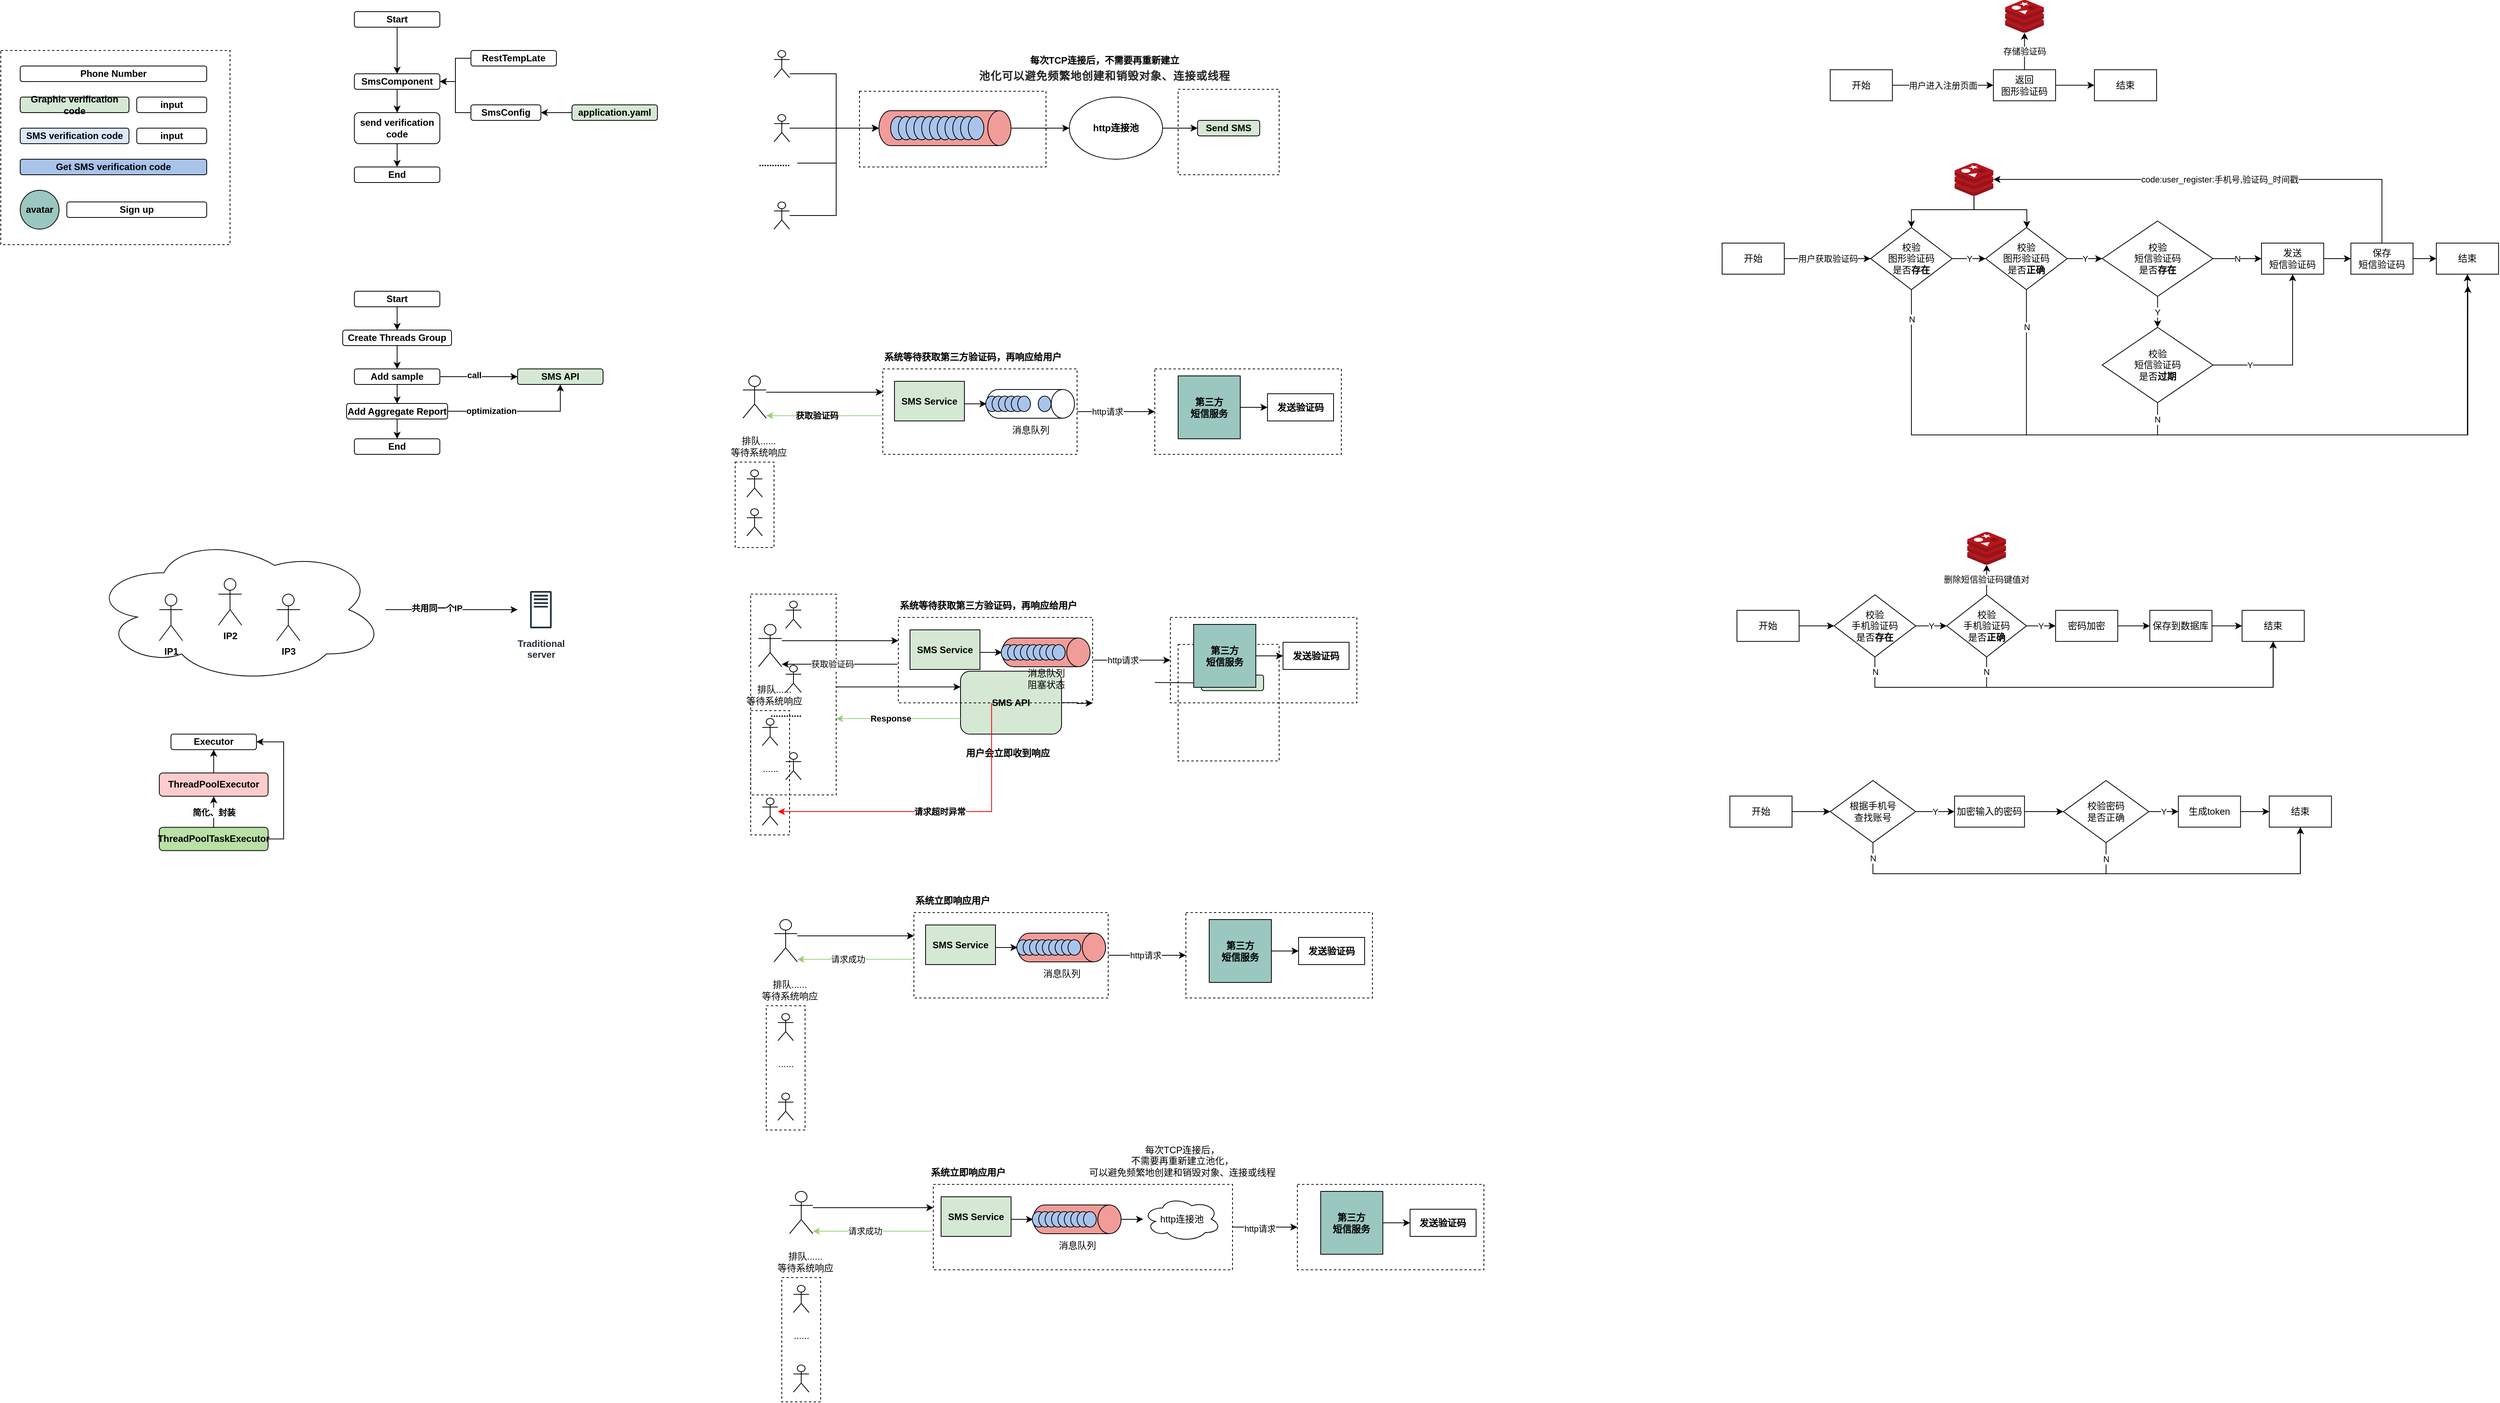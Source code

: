 <mxfile version="26.0.16">
  <diagram name="第 1 页" id="Zz2UkSPPmBgP0uOQ9zLd">
    <mxGraphModel dx="1434" dy="738" grid="1" gridSize="10" guides="1" tooltips="1" connect="1" arrows="1" fold="1" page="1" pageScale="1" pageWidth="2339" pageHeight="3300" math="0" shadow="0">
      <root>
        <mxCell id="0" />
        <mxCell id="1" parent="0" />
        <mxCell id="rMnkufj2_vgxVR4MSpcc-234" value="" style="rounded=0;whiteSpace=wrap;html=1;fillColor=none;dashed=1;fontStyle=1" vertex="1" parent="1">
          <mxGeometry x="1150" y="650" width="50" height="110" as="geometry" />
        </mxCell>
        <mxCell id="rMnkufj2_vgxVR4MSpcc-219" value="" style="rounded=0;whiteSpace=wrap;html=1;fillColor=none;dashed=1;fontStyle=1" vertex="1" parent="1">
          <mxGeometry x="1690" y="530" width="240" height="110" as="geometry" />
        </mxCell>
        <mxCell id="rMnkufj2_vgxVR4MSpcc-300" style="edgeStyle=orthogonalEdgeStyle;rounded=0;orthogonalLoop=1;jettySize=auto;html=1;" edge="1" parent="1" source="rMnkufj2_vgxVR4MSpcc-2" target="rMnkufj2_vgxVR4MSpcc-219">
          <mxGeometry relative="1" as="geometry" />
        </mxCell>
        <mxCell id="rMnkufj2_vgxVR4MSpcc-301" value="http请求" style="edgeLabel;html=1;align=center;verticalAlign=middle;resizable=0;points=[];" vertex="1" connectable="0" parent="rMnkufj2_vgxVR4MSpcc-300">
          <mxGeometry x="-0.217" relative="1" as="geometry">
            <mxPoint as="offset" />
          </mxGeometry>
        </mxCell>
        <mxCell id="rMnkufj2_vgxVR4MSpcc-2" value="" style="rounded=0;whiteSpace=wrap;html=1;fillColor=none;dashed=1;fontStyle=1" vertex="1" parent="1">
          <mxGeometry x="1340" y="530" width="250" height="110" as="geometry" />
        </mxCell>
        <mxCell id="rMnkufj2_vgxVR4MSpcc-3" value="" style="rounded=0;whiteSpace=wrap;html=1;fillColor=none;dashed=1;fontStyle=1" vertex="1" parent="1">
          <mxGeometry x="1310" y="172.5" width="240" height="97.5" as="geometry" />
        </mxCell>
        <mxCell id="rMnkufj2_vgxVR4MSpcc-4" value="" style="rounded=0;whiteSpace=wrap;html=1;fillColor=none;dashed=1;fontStyle=1" vertex="1" parent="1">
          <mxGeometry x="205" y="120" width="295" height="250" as="geometry" />
        </mxCell>
        <mxCell id="rMnkufj2_vgxVR4MSpcc-5" value="Phone Number" style="rounded=1;whiteSpace=wrap;html=1;fillColor=none;fontStyle=1" vertex="1" parent="1">
          <mxGeometry x="230" y="140" width="240" height="20" as="geometry" />
        </mxCell>
        <mxCell id="rMnkufj2_vgxVR4MSpcc-6" value="SMS verification code" style="rounded=1;whiteSpace=wrap;html=1;fillColor=#dae8fc;strokeColor=#000000;fontStyle=1" vertex="1" parent="1">
          <mxGeometry x="230" y="220" width="140" height="20" as="geometry" />
        </mxCell>
        <mxCell id="rMnkufj2_vgxVR4MSpcc-7" value="input" style="rounded=1;whiteSpace=wrap;html=1;fillColor=none;fontStyle=1" vertex="1" parent="1">
          <mxGeometry x="380" y="180" width="90" height="20" as="geometry" />
        </mxCell>
        <mxCell id="rMnkufj2_vgxVR4MSpcc-8" value="Graphic verification code" style="rounded=1;whiteSpace=wrap;html=1;fillColor=#d5e8d4;strokeColor=#000000;fontStyle=1" vertex="1" parent="1">
          <mxGeometry x="230" y="180" width="140" height="20" as="geometry" />
        </mxCell>
        <mxCell id="rMnkufj2_vgxVR4MSpcc-9" value="input" style="rounded=1;whiteSpace=wrap;html=1;fillColor=none;fontStyle=1" vertex="1" parent="1">
          <mxGeometry x="380" y="220" width="90" height="20" as="geometry" />
        </mxCell>
        <mxCell id="rMnkufj2_vgxVR4MSpcc-10" value="Sign up" style="rounded=1;whiteSpace=wrap;html=1;fillColor=none;fontStyle=1" vertex="1" parent="1">
          <mxGeometry x="290" y="315" width="180" height="20" as="geometry" />
        </mxCell>
        <mxCell id="rMnkufj2_vgxVR4MSpcc-11" value="Get SMS verification code" style="rounded=1;whiteSpace=wrap;html=1;fillColor=#A9C4EB;fontStyle=1" vertex="1" parent="1">
          <mxGeometry x="230" y="260" width="240" height="20" as="geometry" />
        </mxCell>
        <mxCell id="rMnkufj2_vgxVR4MSpcc-12" value="avatar" style="ellipse;whiteSpace=wrap;html=1;aspect=fixed;fillColor=#9AC7BF;fontStyle=1" vertex="1" parent="1">
          <mxGeometry x="230" y="300" width="50" height="50" as="geometry" />
        </mxCell>
        <mxCell id="rMnkufj2_vgxVR4MSpcc-13" style="edgeStyle=orthogonalEdgeStyle;rounded=0;orthogonalLoop=1;jettySize=auto;html=1;entryX=1;entryY=0.5;entryDx=0;entryDy=0;fontStyle=1" edge="1" parent="1" source="rMnkufj2_vgxVR4MSpcc-14" target="rMnkufj2_vgxVR4MSpcc-18">
          <mxGeometry relative="1" as="geometry" />
        </mxCell>
        <mxCell id="rMnkufj2_vgxVR4MSpcc-14" value="application.yaml" style="rounded=1;whiteSpace=wrap;html=1;fillColor=#D5E8D4;fontStyle=1" vertex="1" parent="1">
          <mxGeometry x="940" y="190" width="110" height="20" as="geometry" />
        </mxCell>
        <mxCell id="rMnkufj2_vgxVR4MSpcc-15" style="edgeStyle=orthogonalEdgeStyle;rounded=0;orthogonalLoop=1;jettySize=auto;html=1;entryX=1;entryY=0.5;entryDx=0;entryDy=0;fontStyle=1" edge="1" parent="1" source="rMnkufj2_vgxVR4MSpcc-16" target="rMnkufj2_vgxVR4MSpcc-20">
          <mxGeometry relative="1" as="geometry" />
        </mxCell>
        <mxCell id="rMnkufj2_vgxVR4MSpcc-16" value="RestTempLate" style="rounded=1;whiteSpace=wrap;html=1;fillColor=none;fontStyle=1" vertex="1" parent="1">
          <mxGeometry x="810" y="120" width="110" height="20" as="geometry" />
        </mxCell>
        <mxCell id="rMnkufj2_vgxVR4MSpcc-17" style="edgeStyle=orthogonalEdgeStyle;rounded=0;orthogonalLoop=1;jettySize=auto;html=1;entryX=1;entryY=0.5;entryDx=0;entryDy=0;fontStyle=1" edge="1" parent="1" source="rMnkufj2_vgxVR4MSpcc-18" target="rMnkufj2_vgxVR4MSpcc-20">
          <mxGeometry relative="1" as="geometry" />
        </mxCell>
        <mxCell id="rMnkufj2_vgxVR4MSpcc-18" value="SmsConfig" style="rounded=1;whiteSpace=wrap;html=1;fillColor=none;fontStyle=1" vertex="1" parent="1">
          <mxGeometry x="810" y="190" width="90" height="20" as="geometry" />
        </mxCell>
        <mxCell id="rMnkufj2_vgxVR4MSpcc-19" style="edgeStyle=orthogonalEdgeStyle;rounded=0;orthogonalLoop=1;jettySize=auto;html=1;entryX=0.5;entryY=0;entryDx=0;entryDy=0;fontStyle=1" edge="1" parent="1" source="rMnkufj2_vgxVR4MSpcc-20" target="rMnkufj2_vgxVR4MSpcc-24">
          <mxGeometry relative="1" as="geometry" />
        </mxCell>
        <mxCell id="rMnkufj2_vgxVR4MSpcc-20" value="SmsComponent" style="rounded=1;whiteSpace=wrap;html=1;fillColor=none;fontStyle=1" vertex="1" parent="1">
          <mxGeometry x="660" y="150" width="110" height="20" as="geometry" />
        </mxCell>
        <mxCell id="rMnkufj2_vgxVR4MSpcc-21" style="edgeStyle=orthogonalEdgeStyle;rounded=0;orthogonalLoop=1;jettySize=auto;html=1;fontStyle=1" edge="1" parent="1" source="rMnkufj2_vgxVR4MSpcc-22" target="rMnkufj2_vgxVR4MSpcc-20">
          <mxGeometry relative="1" as="geometry" />
        </mxCell>
        <mxCell id="rMnkufj2_vgxVR4MSpcc-22" value="Start" style="rounded=1;whiteSpace=wrap;html=1;fillColor=none;fontStyle=1" vertex="1" parent="1">
          <mxGeometry x="660" y="70" width="110" height="20" as="geometry" />
        </mxCell>
        <mxCell id="rMnkufj2_vgxVR4MSpcc-23" style="edgeStyle=orthogonalEdgeStyle;rounded=0;orthogonalLoop=1;jettySize=auto;html=1;entryX=0.5;entryY=0;entryDx=0;entryDy=0;fontStyle=1" edge="1" parent="1" source="rMnkufj2_vgxVR4MSpcc-24" target="rMnkufj2_vgxVR4MSpcc-25">
          <mxGeometry relative="1" as="geometry" />
        </mxCell>
        <mxCell id="rMnkufj2_vgxVR4MSpcc-24" value="send verification code" style="rounded=1;whiteSpace=wrap;html=1;fillColor=none;fontStyle=1" vertex="1" parent="1">
          <mxGeometry x="660" y="200" width="110" height="40" as="geometry" />
        </mxCell>
        <mxCell id="rMnkufj2_vgxVR4MSpcc-25" value="End" style="rounded=1;whiteSpace=wrap;html=1;fillColor=none;fontStyle=1" vertex="1" parent="1">
          <mxGeometry x="660" y="270" width="110" height="20" as="geometry" />
        </mxCell>
        <mxCell id="rMnkufj2_vgxVR4MSpcc-26" style="edgeStyle=orthogonalEdgeStyle;rounded=0;orthogonalLoop=1;jettySize=auto;html=1;entryX=0.5;entryY=0;entryDx=0;entryDy=0;fontStyle=1" edge="1" parent="1" source="rMnkufj2_vgxVR4MSpcc-27" target="rMnkufj2_vgxVR4MSpcc-33">
          <mxGeometry relative="1" as="geometry" />
        </mxCell>
        <mxCell id="rMnkufj2_vgxVR4MSpcc-27" value="Create Threads Group" style="rounded=1;whiteSpace=wrap;html=1;fillColor=none;fontStyle=1" vertex="1" parent="1">
          <mxGeometry x="645" y="480" width="140" height="20" as="geometry" />
        </mxCell>
        <mxCell id="rMnkufj2_vgxVR4MSpcc-28" style="edgeStyle=orthogonalEdgeStyle;rounded=0;orthogonalLoop=1;jettySize=auto;html=1;fontStyle=1" edge="1" parent="1" source="rMnkufj2_vgxVR4MSpcc-29" target="rMnkufj2_vgxVR4MSpcc-27">
          <mxGeometry relative="1" as="geometry" />
        </mxCell>
        <mxCell id="rMnkufj2_vgxVR4MSpcc-29" value="Start" style="rounded=1;whiteSpace=wrap;html=1;fillColor=none;fontStyle=1" vertex="1" parent="1">
          <mxGeometry x="660" y="430" width="110" height="20" as="geometry" />
        </mxCell>
        <mxCell id="rMnkufj2_vgxVR4MSpcc-30" style="edgeStyle=orthogonalEdgeStyle;rounded=0;orthogonalLoop=1;jettySize=auto;html=1;entryX=0.5;entryY=0;entryDx=0;entryDy=0;fontStyle=1" edge="1" parent="1" source="rMnkufj2_vgxVR4MSpcc-33" target="rMnkufj2_vgxVR4MSpcc-37">
          <mxGeometry relative="1" as="geometry" />
        </mxCell>
        <mxCell id="rMnkufj2_vgxVR4MSpcc-31" style="edgeStyle=orthogonalEdgeStyle;rounded=0;orthogonalLoop=1;jettySize=auto;html=1;fontStyle=1" edge="1" parent="1" source="rMnkufj2_vgxVR4MSpcc-33" target="rMnkufj2_vgxVR4MSpcc-39">
          <mxGeometry relative="1" as="geometry" />
        </mxCell>
        <mxCell id="rMnkufj2_vgxVR4MSpcc-32" value="call" style="edgeLabel;html=1;align=center;verticalAlign=middle;resizable=0;points=[];fontStyle=1" vertex="1" connectable="0" parent="rMnkufj2_vgxVR4MSpcc-31">
          <mxGeometry x="-0.134" y="2" relative="1" as="geometry">
            <mxPoint as="offset" />
          </mxGeometry>
        </mxCell>
        <mxCell id="rMnkufj2_vgxVR4MSpcc-33" value="Add sample" style="rounded=1;whiteSpace=wrap;html=1;fillColor=none;fontStyle=1" vertex="1" parent="1">
          <mxGeometry x="660" y="530" width="110" height="20" as="geometry" />
        </mxCell>
        <mxCell id="rMnkufj2_vgxVR4MSpcc-34" style="edgeStyle=orthogonalEdgeStyle;rounded=0;orthogonalLoop=1;jettySize=auto;html=1;entryX=0.5;entryY=0;entryDx=0;entryDy=0;fontStyle=1" edge="1" parent="1" source="rMnkufj2_vgxVR4MSpcc-37" target="rMnkufj2_vgxVR4MSpcc-38">
          <mxGeometry relative="1" as="geometry" />
        </mxCell>
        <mxCell id="rMnkufj2_vgxVR4MSpcc-35" value="" style="edgeStyle=orthogonalEdgeStyle;rounded=0;orthogonalLoop=1;jettySize=auto;html=1;fontStyle=1" edge="1" parent="1" source="rMnkufj2_vgxVR4MSpcc-37" target="rMnkufj2_vgxVR4MSpcc-39">
          <mxGeometry relative="1" as="geometry" />
        </mxCell>
        <mxCell id="rMnkufj2_vgxVR4MSpcc-36" value="optimization" style="edgeLabel;html=1;align=center;verticalAlign=middle;resizable=0;points=[];fontStyle=1" vertex="1" connectable="0" parent="rMnkufj2_vgxVR4MSpcc-35">
          <mxGeometry x="-0.377" y="1" relative="1" as="geometry">
            <mxPoint as="offset" />
          </mxGeometry>
        </mxCell>
        <mxCell id="rMnkufj2_vgxVR4MSpcc-37" value="Add Aggregate Report" style="rounded=1;whiteSpace=wrap;html=1;fillColor=none;fontStyle=1" vertex="1" parent="1">
          <mxGeometry x="650" y="574.5" width="130" height="20" as="geometry" />
        </mxCell>
        <mxCell id="rMnkufj2_vgxVR4MSpcc-38" value="End" style="rounded=1;whiteSpace=wrap;html=1;fillColor=none;fontStyle=1" vertex="1" parent="1">
          <mxGeometry x="660" y="620" width="110" height="20" as="geometry" />
        </mxCell>
        <mxCell id="rMnkufj2_vgxVR4MSpcc-39" value="SMS API" style="rounded=1;whiteSpace=wrap;html=1;fillColor=#D5E8D4;fontStyle=1" vertex="1" parent="1">
          <mxGeometry x="870" y="530" width="110" height="20" as="geometry" />
        </mxCell>
        <mxCell id="rMnkufj2_vgxVR4MSpcc-40" style="edgeStyle=orthogonalEdgeStyle;rounded=0;orthogonalLoop=1;jettySize=auto;html=1;entryX=0;entryY=0.5;entryDx=0;entryDy=0;fontStyle=1" edge="1" parent="1" source="rMnkufj2_vgxVR4MSpcc-41" target="rMnkufj2_vgxVR4MSpcc-98">
          <mxGeometry relative="1" as="geometry" />
        </mxCell>
        <mxCell id="rMnkufj2_vgxVR4MSpcc-41" value="" style="shape=cylinder3;whiteSpace=wrap;html=1;boundedLbl=1;backgroundOutline=1;size=15;rotation=90;fillColor=#F19C99;fontStyle=1" vertex="1" parent="1">
          <mxGeometry x="1397.5" y="135" width="45" height="170" as="geometry" />
        </mxCell>
        <mxCell id="rMnkufj2_vgxVR4MSpcc-42" value="" style="ellipse;whiteSpace=wrap;html=1;fillColor=#A9C4EB;fontStyle=1" vertex="1" parent="1">
          <mxGeometry x="1350" y="205" width="20" height="30" as="geometry" />
        </mxCell>
        <mxCell id="rMnkufj2_vgxVR4MSpcc-43" value="" style="ellipse;whiteSpace=wrap;html=1;fillColor=#A9C4EB;fontStyle=1" vertex="1" parent="1">
          <mxGeometry x="1360" y="205" width="20" height="30" as="geometry" />
        </mxCell>
        <mxCell id="rMnkufj2_vgxVR4MSpcc-44" value="" style="ellipse;whiteSpace=wrap;html=1;fillColor=#A9C4EB;fontStyle=1" vertex="1" parent="1">
          <mxGeometry x="1370" y="205" width="20" height="30" as="geometry" />
        </mxCell>
        <mxCell id="rMnkufj2_vgxVR4MSpcc-45" value="" style="ellipse;whiteSpace=wrap;html=1;fillColor=#A9C4EB;fontStyle=1" vertex="1" parent="1">
          <mxGeometry x="1380" y="205" width="20" height="30" as="geometry" />
        </mxCell>
        <mxCell id="rMnkufj2_vgxVR4MSpcc-46" value="" style="ellipse;whiteSpace=wrap;html=1;fillColor=#A9C4EB;fontStyle=1" vertex="1" parent="1">
          <mxGeometry x="1390" y="205" width="20" height="30" as="geometry" />
        </mxCell>
        <mxCell id="rMnkufj2_vgxVR4MSpcc-47" value="" style="ellipse;whiteSpace=wrap;html=1;fillColor=#A9C4EB;fontStyle=1" vertex="1" parent="1">
          <mxGeometry x="1400" y="205" width="20" height="30" as="geometry" />
        </mxCell>
        <mxCell id="rMnkufj2_vgxVR4MSpcc-48" value="" style="ellipse;whiteSpace=wrap;html=1;fillColor=#A9C4EB;fontStyle=1" vertex="1" parent="1">
          <mxGeometry x="1410" y="205" width="20" height="30" as="geometry" />
        </mxCell>
        <mxCell id="rMnkufj2_vgxVR4MSpcc-49" value="" style="shape=umlActor;verticalLabelPosition=bottom;verticalAlign=top;html=1;outlineConnect=0;fontStyle=1" vertex="1" parent="1">
          <mxGeometry x="1200" y="202.5" width="20" height="35" as="geometry" />
        </mxCell>
        <mxCell id="rMnkufj2_vgxVR4MSpcc-50" value="" style="shape=umlActor;verticalLabelPosition=bottom;verticalAlign=top;html=1;outlineConnect=0;fontStyle=1" vertex="1" parent="1">
          <mxGeometry x="1200" y="315" width="20" height="35" as="geometry" />
        </mxCell>
        <mxCell id="rMnkufj2_vgxVR4MSpcc-51" value="&lt;span&gt;............&lt;/span&gt;" style="text;html=1;align=center;verticalAlign=middle;resizable=0;points=[];autosize=1;strokeColor=none;fillColor=none;fontStyle=1" vertex="1" parent="1">
          <mxGeometry x="1170" y="250" width="60" height="30" as="geometry" />
        </mxCell>
        <mxCell id="rMnkufj2_vgxVR4MSpcc-52" value="" style="shape=umlActor;verticalLabelPosition=bottom;verticalAlign=top;html=1;outlineConnect=0;fontStyle=1" vertex="1" parent="1">
          <mxGeometry x="1200" y="120" width="20" height="35" as="geometry" />
        </mxCell>
        <mxCell id="rMnkufj2_vgxVR4MSpcc-53" style="edgeStyle=orthogonalEdgeStyle;rounded=0;orthogonalLoop=1;jettySize=auto;html=1;entryX=0.5;entryY=1;entryDx=0;entryDy=0;entryPerimeter=0;fontStyle=1" edge="1" parent="1" source="rMnkufj2_vgxVR4MSpcc-52" target="rMnkufj2_vgxVR4MSpcc-41">
          <mxGeometry relative="1" as="geometry">
            <Array as="points">
              <mxPoint x="1280" y="150" />
              <mxPoint x="1280" y="220" />
            </Array>
          </mxGeometry>
        </mxCell>
        <mxCell id="rMnkufj2_vgxVR4MSpcc-54" style="edgeStyle=orthogonalEdgeStyle;rounded=0;orthogonalLoop=1;jettySize=auto;html=1;entryX=0.5;entryY=1;entryDx=0;entryDy=0;entryPerimeter=0;fontStyle=1" edge="1" parent="1" source="rMnkufj2_vgxVR4MSpcc-49" target="rMnkufj2_vgxVR4MSpcc-41">
          <mxGeometry relative="1" as="geometry" />
        </mxCell>
        <mxCell id="rMnkufj2_vgxVR4MSpcc-55" style="edgeStyle=orthogonalEdgeStyle;rounded=0;orthogonalLoop=1;jettySize=auto;html=1;entryX=0.5;entryY=1;entryDx=0;entryDy=0;entryPerimeter=0;fontStyle=1" edge="1" parent="1" source="rMnkufj2_vgxVR4MSpcc-50" target="rMnkufj2_vgxVR4MSpcc-41">
          <mxGeometry relative="1" as="geometry">
            <Array as="points">
              <mxPoint x="1280" y="333" />
              <mxPoint x="1280" y="220" />
            </Array>
          </mxGeometry>
        </mxCell>
        <mxCell id="rMnkufj2_vgxVR4MSpcc-56" value="" style="ellipse;whiteSpace=wrap;html=1;fillColor=#A9C4EB;fontStyle=1" vertex="1" parent="1">
          <mxGeometry x="1420" y="205" width="20" height="30" as="geometry" />
        </mxCell>
        <mxCell id="rMnkufj2_vgxVR4MSpcc-57" value="" style="ellipse;whiteSpace=wrap;html=1;fillColor=#A9C4EB;fontStyle=1" vertex="1" parent="1">
          <mxGeometry x="1430" y="205" width="20" height="30" as="geometry" />
        </mxCell>
        <mxCell id="rMnkufj2_vgxVR4MSpcc-58" value="" style="ellipse;whiteSpace=wrap;html=1;fillColor=#A9C4EB;fontStyle=1" vertex="1" parent="1">
          <mxGeometry x="1440" y="205" width="20" height="30" as="geometry" />
        </mxCell>
        <mxCell id="rMnkufj2_vgxVR4MSpcc-59" value="" style="ellipse;whiteSpace=wrap;html=1;fillColor=#A9C4EB;fontStyle=1" vertex="1" parent="1">
          <mxGeometry x="1450" y="205" width="20" height="30" as="geometry" />
        </mxCell>
        <mxCell id="rMnkufj2_vgxVR4MSpcc-60" style="edgeStyle=orthogonalEdgeStyle;rounded=0;orthogonalLoop=1;jettySize=auto;html=1;entryX=0.5;entryY=1;entryDx=0;entryDy=0;entryPerimeter=0;fontStyle=1" edge="1" parent="1" source="rMnkufj2_vgxVR4MSpcc-51" target="rMnkufj2_vgxVR4MSpcc-41">
          <mxGeometry relative="1" as="geometry">
            <Array as="points">
              <mxPoint x="1280" y="265" />
              <mxPoint x="1280" y="220" />
            </Array>
          </mxGeometry>
        </mxCell>
        <mxCell id="rMnkufj2_vgxVR4MSpcc-221" value="" style="edgeStyle=orthogonalEdgeStyle;rounded=0;orthogonalLoop=1;jettySize=auto;html=1;" edge="1" parent="1" source="rMnkufj2_vgxVR4MSpcc-61" target="rMnkufj2_vgxVR4MSpcc-220">
          <mxGeometry relative="1" as="geometry" />
        </mxCell>
        <mxCell id="rMnkufj2_vgxVR4MSpcc-61" value="第三方&lt;br&gt;短信服务" style="rounded=0;whiteSpace=wrap;html=1;fillColor=#9AC7BF;fontStyle=1" vertex="1" parent="1">
          <mxGeometry x="1720" y="539" width="80" height="81" as="geometry" />
        </mxCell>
        <mxCell id="rMnkufj2_vgxVR4MSpcc-317" style="edgeStyle=orthogonalEdgeStyle;rounded=0;orthogonalLoop=1;jettySize=auto;html=1;" edge="1" parent="1" source="rMnkufj2_vgxVR4MSpcc-62" target="rMnkufj2_vgxVR4MSpcc-304">
          <mxGeometry relative="1" as="geometry">
            <Array as="points">
              <mxPoint x="1460" y="575" />
              <mxPoint x="1460" y="575" />
            </Array>
          </mxGeometry>
        </mxCell>
        <mxCell id="rMnkufj2_vgxVR4MSpcc-62" value="SMS Service" style="rounded=0;whiteSpace=wrap;html=1;fillColor=#D5E8D4;fontStyle=1" vertex="1" parent="1">
          <mxGeometry x="1355" y="546" width="90" height="51" as="geometry" />
        </mxCell>
        <mxCell id="rMnkufj2_vgxVR4MSpcc-83" style="edgeStyle=orthogonalEdgeStyle;rounded=0;orthogonalLoop=1;jettySize=auto;html=1;strokeColor=#97D077;fontStyle=1;exitX=-0.004;exitY=0.548;exitDx=0;exitDy=0;exitPerimeter=0;" edge="1" parent="1" source="rMnkufj2_vgxVR4MSpcc-2" target="rMnkufj2_vgxVR4MSpcc-80">
          <mxGeometry relative="1" as="geometry">
            <mxPoint x="1230" y="600" as="targetPoint" />
            <Array as="points">
              <mxPoint x="1220" y="590" />
              <mxPoint x="1220" y="590" />
            </Array>
          </mxGeometry>
        </mxCell>
        <mxCell id="rMnkufj2_vgxVR4MSpcc-84" value="获取验证码" style="edgeLabel;html=1;align=center;verticalAlign=middle;resizable=0;points=[];fontStyle=1" vertex="1" connectable="0" parent="rMnkufj2_vgxVR4MSpcc-83">
          <mxGeometry x="0.134" y="-1" relative="1" as="geometry">
            <mxPoint as="offset" />
          </mxGeometry>
        </mxCell>
        <mxCell id="rMnkufj2_vgxVR4MSpcc-88" value="&lt;div class=&quot;lake-content&quot;&gt;&lt;span class=&quot;ne-text&quot;&gt;Executor&lt;/span&gt;&lt;/div&gt;" style="rounded=1;whiteSpace=wrap;html=1;fillColor=none;fontStyle=1" vertex="1" parent="1">
          <mxGeometry x="424" y="1000.25" width="110" height="20" as="geometry" />
        </mxCell>
        <mxCell id="rMnkufj2_vgxVR4MSpcc-89" value="" style="edgeStyle=orthogonalEdgeStyle;rounded=0;orthogonalLoop=1;jettySize=auto;html=1;fontStyle=1" edge="1" parent="1" source="rMnkufj2_vgxVR4MSpcc-92" target="rMnkufj2_vgxVR4MSpcc-94">
          <mxGeometry relative="1" as="geometry" />
        </mxCell>
        <mxCell id="rMnkufj2_vgxVR4MSpcc-90" value="简化、封装" style="edgeLabel;html=1;align=center;verticalAlign=middle;resizable=0;points=[];fontStyle=1" vertex="1" connectable="0" parent="rMnkufj2_vgxVR4MSpcc-89">
          <mxGeometry x="-0.017" relative="1" as="geometry">
            <mxPoint as="offset" />
          </mxGeometry>
        </mxCell>
        <mxCell id="rMnkufj2_vgxVR4MSpcc-91" style="edgeStyle=orthogonalEdgeStyle;rounded=0;orthogonalLoop=1;jettySize=auto;html=1;entryX=1;entryY=0.5;entryDx=0;entryDy=0;fontStyle=1" edge="1" parent="1" source="rMnkufj2_vgxVR4MSpcc-92" target="rMnkufj2_vgxVR4MSpcc-88">
          <mxGeometry relative="1" as="geometry">
            <Array as="points">
              <mxPoint x="569" y="1135.25" />
              <mxPoint x="569" y="1010.25" />
            </Array>
          </mxGeometry>
        </mxCell>
        <mxCell id="rMnkufj2_vgxVR4MSpcc-92" value="&lt;div class=&quot;lake-content&quot;&gt;&lt;div class=&quot;lake-content&quot;&gt;&lt;div class=&quot;lake-content&quot;&gt;&lt;span class=&quot;ne-text&quot;&gt;ThreadPoolTaskExecutor&lt;/span&gt;&lt;/div&gt;&lt;/div&gt;&lt;/div&gt;" style="rounded=1;whiteSpace=wrap;html=1;fillColor=#B9E0A5;fontStyle=1" vertex="1" parent="1">
          <mxGeometry x="409" y="1120.25" width="140" height="30" as="geometry" />
        </mxCell>
        <mxCell id="rMnkufj2_vgxVR4MSpcc-93" value="" style="edgeStyle=orthogonalEdgeStyle;rounded=0;orthogonalLoop=1;jettySize=auto;html=1;fontStyle=1" edge="1" parent="1" source="rMnkufj2_vgxVR4MSpcc-94" target="rMnkufj2_vgxVR4MSpcc-88">
          <mxGeometry relative="1" as="geometry" />
        </mxCell>
        <mxCell id="rMnkufj2_vgxVR4MSpcc-94" value="&lt;div class=&quot;lake-content&quot;&gt;&lt;div class=&quot;lake-content&quot;&gt;&lt;span class=&quot;ne-text&quot;&gt;ThreadPoolExecutor&lt;/span&gt;&lt;/div&gt;&lt;/div&gt;" style="rounded=1;whiteSpace=wrap;html=1;fillColor=#FFCCCC;fontStyle=1" vertex="1" parent="1">
          <mxGeometry x="409" y="1050.25" width="140" height="30" as="geometry" />
        </mxCell>
        <mxCell id="rMnkufj2_vgxVR4MSpcc-95" value="" style="rounded=0;whiteSpace=wrap;html=1;fillColor=none;dashed=1;fontStyle=1" vertex="1" parent="1">
          <mxGeometry x="1720" y="170" width="130" height="110" as="geometry" />
        </mxCell>
        <mxCell id="rMnkufj2_vgxVR4MSpcc-96" value="Send SMS" style="rounded=1;whiteSpace=wrap;html=1;fillColor=#D5E8D4;fontStyle=1" vertex="1" parent="1">
          <mxGeometry x="1745" y="210" width="80" height="20" as="geometry" />
        </mxCell>
        <mxCell id="rMnkufj2_vgxVR4MSpcc-97" style="edgeStyle=orthogonalEdgeStyle;rounded=0;orthogonalLoop=1;jettySize=auto;html=1;entryX=0;entryY=0.5;entryDx=0;entryDy=0;fontStyle=1" edge="1" parent="1" source="rMnkufj2_vgxVR4MSpcc-98" target="rMnkufj2_vgxVR4MSpcc-96">
          <mxGeometry relative="1" as="geometry" />
        </mxCell>
        <mxCell id="rMnkufj2_vgxVR4MSpcc-98" value="http连接池" style="ellipse;whiteSpace=wrap;html=1;fillColor=none;fontStyle=1" vertex="1" parent="1">
          <mxGeometry x="1580" y="180" width="120" height="80" as="geometry" />
        </mxCell>
        <mxCell id="rMnkufj2_vgxVR4MSpcc-99" value="每次TCP连接后，不需要再重新建立&lt;div&gt;&lt;span style=&quot;font-size: 14px; color: rgb(38, 38, 38); line-height: 1.74; letter-spacing: 0.05em; outline-style: none; overflow-wrap: break-word;&quot;&gt;池化可以避免频繁地创建和销毁对象、连接或线程&lt;/span&gt;&lt;br&gt;&lt;/div&gt;" style="text;html=1;align=center;verticalAlign=middle;resizable=0;points=[];autosize=1;strokeColor=none;fillColor=none;fontStyle=1" vertex="1" parent="1">
          <mxGeometry x="1450" y="120" width="350" height="50" as="geometry" />
        </mxCell>
        <mxCell id="rMnkufj2_vgxVR4MSpcc-103" style="edgeStyle=orthogonalEdgeStyle;rounded=0;orthogonalLoop=1;jettySize=auto;html=1;fontStyle=1" edge="1" parent="1" source="rMnkufj2_vgxVR4MSpcc-105" target="rMnkufj2_vgxVR4MSpcc-107">
          <mxGeometry relative="1" as="geometry" />
        </mxCell>
        <mxCell id="rMnkufj2_vgxVR4MSpcc-104" value="共用同一个IP" style="edgeLabel;html=1;align=center;verticalAlign=middle;resizable=0;points=[];fontStyle=1" vertex="1" connectable="0" parent="rMnkufj2_vgxVR4MSpcc-103">
          <mxGeometry x="-0.222" y="2" relative="1" as="geometry">
            <mxPoint as="offset" />
          </mxGeometry>
        </mxCell>
        <mxCell id="rMnkufj2_vgxVR4MSpcc-105" value="" style="ellipse;shape=cloud;whiteSpace=wrap;html=1;fillColor=none;fontStyle=1" vertex="1" parent="1">
          <mxGeometry x="320" y="745" width="380" height="190" as="geometry" />
        </mxCell>
        <mxCell id="rMnkufj2_vgxVR4MSpcc-106" value="IP3" style="shape=umlActor;verticalLabelPosition=bottom;verticalAlign=top;html=1;outlineConnect=0;fontStyle=1" vertex="1" parent="1">
          <mxGeometry x="560" y="820" width="30" height="60" as="geometry" />
        </mxCell>
        <mxCell id="rMnkufj2_vgxVR4MSpcc-107" value="Traditional&#xa;server" style="sketch=0;outlineConnect=0;fontColor=#232F3E;gradientColor=none;strokeColor=#232F3E;fillColor=#ffffff;dashed=0;verticalLabelPosition=bottom;verticalAlign=top;align=center;html=1;fontSize=12;fontStyle=1;aspect=fixed;shape=mxgraph.aws4.resourceIcon;resIcon=mxgraph.aws4.traditional_server;" vertex="1" parent="1">
          <mxGeometry x="870" y="810" width="60" height="60" as="geometry" />
        </mxCell>
        <mxCell id="rMnkufj2_vgxVR4MSpcc-108" value="IP1" style="shape=umlActor;verticalLabelPosition=bottom;verticalAlign=top;html=1;outlineConnect=0;fontStyle=1" vertex="1" parent="1">
          <mxGeometry x="409" y="820" width="30" height="60" as="geometry" />
        </mxCell>
        <mxCell id="rMnkufj2_vgxVR4MSpcc-109" value="IP2" style="shape=umlActor;verticalLabelPosition=bottom;verticalAlign=top;html=1;outlineConnect=0;fontStyle=1" vertex="1" parent="1">
          <mxGeometry x="485" y="800" width="30" height="60" as="geometry" />
        </mxCell>
        <mxCell id="rMnkufj2_vgxVR4MSpcc-110" value="用户进入注册页面" style="edgeStyle=orthogonalEdgeStyle;rounded=0;orthogonalLoop=1;jettySize=auto;html=1;" edge="1" parent="1" source="rMnkufj2_vgxVR4MSpcc-111" target="rMnkufj2_vgxVR4MSpcc-114">
          <mxGeometry relative="1" as="geometry" />
        </mxCell>
        <mxCell id="rMnkufj2_vgxVR4MSpcc-111" value="开始" style="rounded=0;whiteSpace=wrap;html=1;fillColor=none;" vertex="1" parent="1">
          <mxGeometry x="2559.12" y="144.78" width="80" height="40" as="geometry" />
        </mxCell>
        <mxCell id="rMnkufj2_vgxVR4MSpcc-112" value="" style="edgeStyle=orthogonalEdgeStyle;rounded=0;orthogonalLoop=1;jettySize=auto;html=1;" edge="1" parent="1" source="rMnkufj2_vgxVR4MSpcc-114" target="rMnkufj2_vgxVR4MSpcc-115">
          <mxGeometry relative="1" as="geometry" />
        </mxCell>
        <mxCell id="rMnkufj2_vgxVR4MSpcc-113" value="存储验证码" style="edgeStyle=orthogonalEdgeStyle;rounded=0;orthogonalLoop=1;jettySize=auto;html=1;" edge="1" parent="1" source="rMnkufj2_vgxVR4MSpcc-114" target="rMnkufj2_vgxVR4MSpcc-126">
          <mxGeometry relative="1" as="geometry" />
        </mxCell>
        <mxCell id="rMnkufj2_vgxVR4MSpcc-114" value="返回&lt;br&gt;图形验证码" style="rounded=0;whiteSpace=wrap;html=1;fillColor=none;" vertex="1" parent="1">
          <mxGeometry x="2769.12" y="144.78" width="80" height="40" as="geometry" />
        </mxCell>
        <mxCell id="rMnkufj2_vgxVR4MSpcc-115" value="结束" style="rounded=0;whiteSpace=wrap;html=1;fillColor=none;" vertex="1" parent="1">
          <mxGeometry x="2899.12" y="144.78" width="80" height="40" as="geometry" />
        </mxCell>
        <mxCell id="rMnkufj2_vgxVR4MSpcc-116" value="用户获取验证码" style="edgeStyle=orthogonalEdgeStyle;rounded=0;orthogonalLoop=1;jettySize=auto;html=1;" edge="1" parent="1" source="rMnkufj2_vgxVR4MSpcc-117" target="rMnkufj2_vgxVR4MSpcc-132">
          <mxGeometry relative="1" as="geometry">
            <mxPoint x="2549.12" y="275" as="targetPoint" />
          </mxGeometry>
        </mxCell>
        <mxCell id="rMnkufj2_vgxVR4MSpcc-117" value="开始" style="rounded=0;whiteSpace=wrap;html=1;fillColor=none;" vertex="1" parent="1">
          <mxGeometry x="2420" y="368" width="80" height="40" as="geometry" />
        </mxCell>
        <mxCell id="rMnkufj2_vgxVR4MSpcc-118" value="N" style="edgeStyle=orthogonalEdgeStyle;rounded=0;orthogonalLoop=1;jettySize=auto;html=1;" edge="1" parent="1" source="rMnkufj2_vgxVR4MSpcc-120" target="rMnkufj2_vgxVR4MSpcc-133">
          <mxGeometry x="-0.9" relative="1" as="geometry">
            <Array as="points">
              <mxPoint x="2811.12" y="615" />
              <mxPoint x="3379.12" y="615" />
            </Array>
            <mxPoint as="offset" />
          </mxGeometry>
        </mxCell>
        <mxCell id="rMnkufj2_vgxVR4MSpcc-119" value="Y" style="edgeStyle=orthogonalEdgeStyle;rounded=0;orthogonalLoop=1;jettySize=auto;html=1;" edge="1" parent="1" source="rMnkufj2_vgxVR4MSpcc-120" target="rMnkufj2_vgxVR4MSpcc-136">
          <mxGeometry relative="1" as="geometry" />
        </mxCell>
        <mxCell id="rMnkufj2_vgxVR4MSpcc-120" value="校验&lt;br&gt;图形验证码&lt;br&gt;是否&lt;b&gt;正确&lt;/b&gt;" style="rhombus;whiteSpace=wrap;html=1;" vertex="1" parent="1">
          <mxGeometry x="2759.12" y="348" width="105" height="80" as="geometry" />
        </mxCell>
        <mxCell id="rMnkufj2_vgxVR4MSpcc-121" style="edgeStyle=orthogonalEdgeStyle;rounded=0;orthogonalLoop=1;jettySize=auto;html=1;" edge="1" parent="1" source="rMnkufj2_vgxVR4MSpcc-122" target="rMnkufj2_vgxVR4MSpcc-125">
          <mxGeometry relative="1" as="geometry" />
        </mxCell>
        <mxCell id="rMnkufj2_vgxVR4MSpcc-122" value="发送&lt;br&gt;短信验证码" style="rounded=0;whiteSpace=wrap;html=1;fillColor=none;" vertex="1" parent="1">
          <mxGeometry x="3114.12" y="368" width="80" height="40" as="geometry" />
        </mxCell>
        <mxCell id="rMnkufj2_vgxVR4MSpcc-123" style="edgeStyle=orthogonalEdgeStyle;rounded=0;orthogonalLoop=1;jettySize=auto;html=1;" edge="1" parent="1" source="rMnkufj2_vgxVR4MSpcc-125" target="rMnkufj2_vgxVR4MSpcc-133">
          <mxGeometry relative="1" as="geometry" />
        </mxCell>
        <mxCell id="rMnkufj2_vgxVR4MSpcc-124" value="code:user_register:手机号,验证码_时间戳" style="edgeStyle=orthogonalEdgeStyle;rounded=0;orthogonalLoop=1;jettySize=auto;html=1;" edge="1" parent="1" source="rMnkufj2_vgxVR4MSpcc-125" target="rMnkufj2_vgxVR4MSpcc-129">
          <mxGeometry relative="1" as="geometry">
            <Array as="points">
              <mxPoint x="3269.12" y="286" />
            </Array>
          </mxGeometry>
        </mxCell>
        <mxCell id="rMnkufj2_vgxVR4MSpcc-125" value="保存&lt;br&gt;短信验证码" style="rounded=0;whiteSpace=wrap;html=1;fillColor=none;" vertex="1" parent="1">
          <mxGeometry x="3229.12" y="368" width="80" height="40" as="geometry" />
        </mxCell>
        <mxCell id="rMnkufj2_vgxVR4MSpcc-126" value="" style="image;sketch=0;aspect=fixed;html=1;points=[];align=center;fontSize=12;image=img/lib/mscae/Cache_Redis_Product.svg;" vertex="1" parent="1">
          <mxGeometry x="2784.12" y="55" width="50" height="42" as="geometry" />
        </mxCell>
        <mxCell id="rMnkufj2_vgxVR4MSpcc-127" style="edgeStyle=orthogonalEdgeStyle;rounded=0;orthogonalLoop=1;jettySize=auto;html=1;" edge="1" parent="1" source="rMnkufj2_vgxVR4MSpcc-129" target="rMnkufj2_vgxVR4MSpcc-120">
          <mxGeometry relative="1" as="geometry">
            <Array as="points">
              <mxPoint x="2744.12" y="325" />
              <mxPoint x="2812.12" y="325" />
            </Array>
          </mxGeometry>
        </mxCell>
        <mxCell id="rMnkufj2_vgxVR4MSpcc-128" style="edgeStyle=orthogonalEdgeStyle;rounded=0;orthogonalLoop=1;jettySize=auto;html=1;entryX=0.5;entryY=0;entryDx=0;entryDy=0;" edge="1" parent="1" source="rMnkufj2_vgxVR4MSpcc-129" target="rMnkufj2_vgxVR4MSpcc-132">
          <mxGeometry relative="1" as="geometry">
            <Array as="points">
              <mxPoint x="2744.12" y="325" />
              <mxPoint x="2664.12" y="325" />
            </Array>
          </mxGeometry>
        </mxCell>
        <mxCell id="rMnkufj2_vgxVR4MSpcc-129" value="" style="image;sketch=0;aspect=fixed;html=1;points=[];align=center;fontSize=12;image=img/lib/mscae/Cache_Redis_Product.svg;" vertex="1" parent="1">
          <mxGeometry x="2719.12" y="265" width="50" height="42" as="geometry" />
        </mxCell>
        <mxCell id="rMnkufj2_vgxVR4MSpcc-130" value="Y" style="edgeStyle=orthogonalEdgeStyle;rounded=0;orthogonalLoop=1;jettySize=auto;html=1;" edge="1" parent="1" source="rMnkufj2_vgxVR4MSpcc-132" target="rMnkufj2_vgxVR4MSpcc-120">
          <mxGeometry relative="1" as="geometry" />
        </mxCell>
        <mxCell id="rMnkufj2_vgxVR4MSpcc-131" value="N" style="edgeStyle=orthogonalEdgeStyle;rounded=0;orthogonalLoop=1;jettySize=auto;html=1;" edge="1" parent="1" source="rMnkufj2_vgxVR4MSpcc-132">
          <mxGeometry x="-0.93" relative="1" as="geometry">
            <mxPoint x="2664.123" y="442.987" as="sourcePoint" />
            <mxPoint x="3379.64" y="423" as="targetPoint" />
            <Array as="points">
              <mxPoint x="2663.12" y="615" />
              <mxPoint x="3379.12" y="615" />
            </Array>
            <mxPoint as="offset" />
          </mxGeometry>
        </mxCell>
        <mxCell id="rMnkufj2_vgxVR4MSpcc-132" value="校验&lt;br&gt;图形验证码&lt;br&gt;是否&lt;b&gt;存在&lt;/b&gt;" style="rhombus;whiteSpace=wrap;html=1;" vertex="1" parent="1">
          <mxGeometry x="2611.12" y="348" width="105" height="80" as="geometry" />
        </mxCell>
        <mxCell id="rMnkufj2_vgxVR4MSpcc-133" value="结束" style="rounded=0;whiteSpace=wrap;html=1;fillColor=none;" vertex="1" parent="1">
          <mxGeometry x="3339.12" y="368" width="80" height="40" as="geometry" />
        </mxCell>
        <mxCell id="rMnkufj2_vgxVR4MSpcc-134" value="Y" style="edgeStyle=orthogonalEdgeStyle;rounded=0;orthogonalLoop=1;jettySize=auto;html=1;" edge="1" parent="1" source="rMnkufj2_vgxVR4MSpcc-136" target="rMnkufj2_vgxVR4MSpcc-139">
          <mxGeometry relative="1" as="geometry" />
        </mxCell>
        <mxCell id="rMnkufj2_vgxVR4MSpcc-135" value="N" style="edgeStyle=orthogonalEdgeStyle;rounded=0;orthogonalLoop=1;jettySize=auto;html=1;" edge="1" parent="1" source="rMnkufj2_vgxVR4MSpcc-136" target="rMnkufj2_vgxVR4MSpcc-122">
          <mxGeometry relative="1" as="geometry" />
        </mxCell>
        <mxCell id="rMnkufj2_vgxVR4MSpcc-136" value="校验&lt;br&gt;短信验证码&lt;br&gt;是否&lt;b&gt;存在&lt;/b&gt;" style="rhombus;whiteSpace=wrap;html=1;" vertex="1" parent="1">
          <mxGeometry x="2909.12" y="339.5" width="142.5" height="97" as="geometry" />
        </mxCell>
        <mxCell id="rMnkufj2_vgxVR4MSpcc-137" value="N" style="edgeStyle=orthogonalEdgeStyle;rounded=0;orthogonalLoop=1;jettySize=auto;html=1;entryX=0.5;entryY=1;entryDx=0;entryDy=0;" edge="1" parent="1" source="rMnkufj2_vgxVR4MSpcc-139" target="rMnkufj2_vgxVR4MSpcc-133">
          <mxGeometry x="-0.933" relative="1" as="geometry">
            <Array as="points">
              <mxPoint x="2980.12" y="615" />
              <mxPoint x="3379.12" y="615" />
            </Array>
            <mxPoint as="offset" />
          </mxGeometry>
        </mxCell>
        <mxCell id="rMnkufj2_vgxVR4MSpcc-138" value="Y" style="edgeStyle=orthogonalEdgeStyle;rounded=0;orthogonalLoop=1;jettySize=auto;html=1;entryX=0.5;entryY=1;entryDx=0;entryDy=0;" edge="1" parent="1" source="rMnkufj2_vgxVR4MSpcc-139" target="rMnkufj2_vgxVR4MSpcc-122">
          <mxGeometry x="-0.567" relative="1" as="geometry">
            <mxPoint as="offset" />
          </mxGeometry>
        </mxCell>
        <mxCell id="rMnkufj2_vgxVR4MSpcc-139" value="校验&lt;br&gt;短信验证码&lt;br&gt;是否&lt;b&gt;过期&lt;/b&gt;" style="rhombus;whiteSpace=wrap;html=1;" vertex="1" parent="1">
          <mxGeometry x="2909.12" y="476.5" width="142.5" height="97" as="geometry" />
        </mxCell>
        <mxCell id="rMnkufj2_vgxVR4MSpcc-140" style="edgeStyle=orthogonalEdgeStyle;rounded=0;orthogonalLoop=1;jettySize=auto;html=1;" edge="1" parent="1" source="rMnkufj2_vgxVR4MSpcc-141" target="rMnkufj2_vgxVR4MSpcc-144">
          <mxGeometry relative="1" as="geometry" />
        </mxCell>
        <mxCell id="rMnkufj2_vgxVR4MSpcc-141" value="开始" style="rounded=0;whiteSpace=wrap;html=1;fillColor=none;" vertex="1" parent="1">
          <mxGeometry x="2439.12" y="840.88" width="80" height="40" as="geometry" />
        </mxCell>
        <mxCell id="rMnkufj2_vgxVR4MSpcc-142" value="Y" style="edgeStyle=orthogonalEdgeStyle;rounded=0;orthogonalLoop=1;jettySize=auto;html=1;" edge="1" parent="1" source="rMnkufj2_vgxVR4MSpcc-144" target="rMnkufj2_vgxVR4MSpcc-149">
          <mxGeometry relative="1" as="geometry" />
        </mxCell>
        <mxCell id="rMnkufj2_vgxVR4MSpcc-143" value="N" style="edgeStyle=orthogonalEdgeStyle;rounded=0;orthogonalLoop=1;jettySize=auto;html=1;" edge="1" parent="1" source="rMnkufj2_vgxVR4MSpcc-144" target="rMnkufj2_vgxVR4MSpcc-145">
          <mxGeometry x="-0.937" relative="1" as="geometry">
            <Array as="points">
              <mxPoint x="2617.12" y="940" />
              <mxPoint x="3129.12" y="940" />
            </Array>
            <mxPoint as="offset" />
          </mxGeometry>
        </mxCell>
        <mxCell id="rMnkufj2_vgxVR4MSpcc-144" value="校验&lt;br&gt;手机验证码&lt;br&gt;是否&lt;b&gt;存在&lt;/b&gt;" style="rhombus;whiteSpace=wrap;html=1;" vertex="1" parent="1">
          <mxGeometry x="2564.12" y="820.88" width="105" height="80" as="geometry" />
        </mxCell>
        <mxCell id="rMnkufj2_vgxVR4MSpcc-145" value="结束" style="rounded=0;whiteSpace=wrap;html=1;fillColor=none;" vertex="1" parent="1">
          <mxGeometry x="3089.12" y="840.88" width="80" height="40" as="geometry" />
        </mxCell>
        <mxCell id="rMnkufj2_vgxVR4MSpcc-146" value="Y" style="edgeStyle=orthogonalEdgeStyle;rounded=0;orthogonalLoop=1;jettySize=auto;html=1;" edge="1" parent="1" source="rMnkufj2_vgxVR4MSpcc-149" target="rMnkufj2_vgxVR4MSpcc-151">
          <mxGeometry relative="1" as="geometry" />
        </mxCell>
        <mxCell id="rMnkufj2_vgxVR4MSpcc-147" value="删除短信验证码键值对" style="edgeStyle=orthogonalEdgeStyle;rounded=0;orthogonalLoop=1;jettySize=auto;html=1;" edge="1" parent="1" source="rMnkufj2_vgxVR4MSpcc-149" target="rMnkufj2_vgxVR4MSpcc-154">
          <mxGeometry relative="1" as="geometry" />
        </mxCell>
        <mxCell id="rMnkufj2_vgxVR4MSpcc-148" value="N" style="edgeStyle=orthogonalEdgeStyle;rounded=0;orthogonalLoop=1;jettySize=auto;html=1;" edge="1" parent="1" source="rMnkufj2_vgxVR4MSpcc-149" target="rMnkufj2_vgxVR4MSpcc-145">
          <mxGeometry x="-0.918" relative="1" as="geometry">
            <Array as="points">
              <mxPoint x="2760.12" y="940" />
              <mxPoint x="3129.12" y="940" />
            </Array>
            <mxPoint as="offset" />
          </mxGeometry>
        </mxCell>
        <mxCell id="rMnkufj2_vgxVR4MSpcc-149" value="校验&lt;br&gt;手机验证码&lt;br&gt;是否&lt;b&gt;正确&lt;/b&gt;" style="rhombus;whiteSpace=wrap;html=1;" vertex="1" parent="1">
          <mxGeometry x="2709.12" y="820.88" width="102.5" height="80" as="geometry" />
        </mxCell>
        <mxCell id="rMnkufj2_vgxVR4MSpcc-150" value="" style="edgeStyle=orthogonalEdgeStyle;rounded=0;orthogonalLoop=1;jettySize=auto;html=1;" edge="1" parent="1" source="rMnkufj2_vgxVR4MSpcc-151" target="rMnkufj2_vgxVR4MSpcc-153">
          <mxGeometry relative="1" as="geometry" />
        </mxCell>
        <mxCell id="rMnkufj2_vgxVR4MSpcc-151" value="密码加密" style="rounded=0;whiteSpace=wrap;html=1;fillColor=none;" vertex="1" parent="1">
          <mxGeometry x="2849.12" y="840.88" width="80" height="40" as="geometry" />
        </mxCell>
        <mxCell id="rMnkufj2_vgxVR4MSpcc-152" style="edgeStyle=orthogonalEdgeStyle;rounded=0;orthogonalLoop=1;jettySize=auto;html=1;entryX=0;entryY=0.5;entryDx=0;entryDy=0;" edge="1" parent="1" source="rMnkufj2_vgxVR4MSpcc-153" target="rMnkufj2_vgxVR4MSpcc-145">
          <mxGeometry relative="1" as="geometry" />
        </mxCell>
        <mxCell id="rMnkufj2_vgxVR4MSpcc-153" value="保存到数据库" style="rounded=0;whiteSpace=wrap;html=1;fillColor=none;" vertex="1" parent="1">
          <mxGeometry x="2970.37" y="840.88" width="80" height="40" as="geometry" />
        </mxCell>
        <mxCell id="rMnkufj2_vgxVR4MSpcc-154" value="" style="image;sketch=0;aspect=fixed;html=1;points=[];align=center;fontSize=12;image=img/lib/mscae/Cache_Redis_Product.svg;" vertex="1" parent="1">
          <mxGeometry x="2735.37" y="740" width="50" height="42" as="geometry" />
        </mxCell>
        <mxCell id="rMnkufj2_vgxVR4MSpcc-155" value="" style="edgeStyle=orthogonalEdgeStyle;rounded=0;orthogonalLoop=1;jettySize=auto;html=1;" edge="1" parent="1" source="rMnkufj2_vgxVR4MSpcc-156" target="rMnkufj2_vgxVR4MSpcc-159">
          <mxGeometry relative="1" as="geometry" />
        </mxCell>
        <mxCell id="rMnkufj2_vgxVR4MSpcc-156" value="开始" style="rounded=0;whiteSpace=wrap;html=1;fillColor=none;" vertex="1" parent="1">
          <mxGeometry x="2430" y="1080" width="80" height="40" as="geometry" />
        </mxCell>
        <mxCell id="rMnkufj2_vgxVR4MSpcc-157" value="Y" style="edgeStyle=orthogonalEdgeStyle;rounded=0;orthogonalLoop=1;jettySize=auto;html=1;" edge="1" parent="1" source="rMnkufj2_vgxVR4MSpcc-159" target="rMnkufj2_vgxVR4MSpcc-161">
          <mxGeometry relative="1" as="geometry" />
        </mxCell>
        <mxCell id="rMnkufj2_vgxVR4MSpcc-158" value="N" style="edgeStyle=orthogonalEdgeStyle;rounded=0;orthogonalLoop=1;jettySize=auto;html=1;" edge="1" parent="1" source="rMnkufj2_vgxVR4MSpcc-159" target="rMnkufj2_vgxVR4MSpcc-165">
          <mxGeometry x="-0.939" relative="1" as="geometry">
            <Array as="points">
              <mxPoint x="2614.12" y="1180" />
              <mxPoint x="3164.12" y="1180" />
            </Array>
            <mxPoint as="offset" />
          </mxGeometry>
        </mxCell>
        <mxCell id="rMnkufj2_vgxVR4MSpcc-159" value="根据手机号&lt;br&gt;查找账号" style="rhombus;whiteSpace=wrap;html=1;fillColor=none;" vertex="1" parent="1">
          <mxGeometry x="2559.12" y="1060" width="110" height="80" as="geometry" />
        </mxCell>
        <mxCell id="rMnkufj2_vgxVR4MSpcc-160" style="edgeStyle=orthogonalEdgeStyle;rounded=0;orthogonalLoop=1;jettySize=auto;html=1;" edge="1" parent="1" source="rMnkufj2_vgxVR4MSpcc-161" target="rMnkufj2_vgxVR4MSpcc-164">
          <mxGeometry relative="1" as="geometry" />
        </mxCell>
        <mxCell id="rMnkufj2_vgxVR4MSpcc-161" value="加密输入的密码" style="rounded=0;whiteSpace=wrap;html=1;fillColor=none;" vertex="1" parent="1">
          <mxGeometry x="2719.12" y="1080" width="90" height="40" as="geometry" />
        </mxCell>
        <mxCell id="rMnkufj2_vgxVR4MSpcc-162" value="Y" style="edgeStyle=orthogonalEdgeStyle;rounded=0;orthogonalLoop=1;jettySize=auto;html=1;" edge="1" parent="1" source="rMnkufj2_vgxVR4MSpcc-164" target="rMnkufj2_vgxVR4MSpcc-167">
          <mxGeometry relative="1" as="geometry" />
        </mxCell>
        <mxCell id="rMnkufj2_vgxVR4MSpcc-163" value="N" style="edgeStyle=orthogonalEdgeStyle;rounded=0;orthogonalLoop=1;jettySize=auto;html=1;" edge="1" parent="1" source="rMnkufj2_vgxVR4MSpcc-164" target="rMnkufj2_vgxVR4MSpcc-165">
          <mxGeometry x="-0.879" relative="1" as="geometry">
            <Array as="points">
              <mxPoint x="2914.12" y="1180" />
              <mxPoint x="3164.12" y="1180" />
            </Array>
            <mxPoint as="offset" />
          </mxGeometry>
        </mxCell>
        <mxCell id="rMnkufj2_vgxVR4MSpcc-164" value="校验密码&lt;br&gt;是否正确" style="rhombus;whiteSpace=wrap;html=1;fillColor=none;" vertex="1" parent="1">
          <mxGeometry x="2859.12" y="1060" width="110" height="80" as="geometry" />
        </mxCell>
        <mxCell id="rMnkufj2_vgxVR4MSpcc-165" value="结束" style="rounded=0;whiteSpace=wrap;html=1;fillColor=none;" vertex="1" parent="1">
          <mxGeometry x="3124.12" y="1080" width="80" height="40" as="geometry" />
        </mxCell>
        <mxCell id="rMnkufj2_vgxVR4MSpcc-166" value="" style="edgeStyle=orthogonalEdgeStyle;rounded=0;orthogonalLoop=1;jettySize=auto;html=1;" edge="1" parent="1" source="rMnkufj2_vgxVR4MSpcc-167" target="rMnkufj2_vgxVR4MSpcc-165">
          <mxGeometry relative="1" as="geometry" />
        </mxCell>
        <mxCell id="rMnkufj2_vgxVR4MSpcc-167" value="生成token" style="rounded=0;whiteSpace=wrap;html=1;fillColor=none;" vertex="1" parent="1">
          <mxGeometry x="3007.12" y="1080" width="80" height="40" as="geometry" />
        </mxCell>
        <mxCell id="rMnkufj2_vgxVR4MSpcc-168" value="SMS API" style="rounded=1;whiteSpace=wrap;html=1;fillColor=#D5E8D4;fontStyle=1" vertex="1" parent="1">
          <mxGeometry x="1440" y="919.25" width="130" height="81" as="geometry" />
        </mxCell>
        <mxCell id="rMnkufj2_vgxVR4MSpcc-169" value="" style="group;fontStyle=1" connectable="0" vertex="1" parent="1">
          <mxGeometry x="1170" y="820" width="110" height="258.5" as="geometry" />
        </mxCell>
        <mxCell id="rMnkufj2_vgxVR4MSpcc-170" value="" style="shape=umlActor;verticalLabelPosition=bottom;verticalAlign=top;html=1;outlineConnect=0;fontStyle=1" vertex="1" parent="rMnkufj2_vgxVR4MSpcc-169">
          <mxGeometry x="45" y="91.5" width="20" height="35" as="geometry" />
        </mxCell>
        <mxCell id="rMnkufj2_vgxVR4MSpcc-171" value="" style="shape=umlActor;verticalLabelPosition=bottom;verticalAlign=top;html=1;outlineConnect=0;fontStyle=1" vertex="1" parent="rMnkufj2_vgxVR4MSpcc-169">
          <mxGeometry x="45" y="204" width="20" height="35" as="geometry" />
        </mxCell>
        <mxCell id="rMnkufj2_vgxVR4MSpcc-172" value="&lt;span&gt;............&lt;/span&gt;" style="text;html=1;align=center;verticalAlign=middle;resizable=0;points=[];autosize=1;strokeColor=none;fillColor=none;fontStyle=1" vertex="1" parent="rMnkufj2_vgxVR4MSpcc-169">
          <mxGeometry x="15" y="139" width="60" height="30" as="geometry" />
        </mxCell>
        <mxCell id="rMnkufj2_vgxVR4MSpcc-173" value="" style="shape=umlActor;verticalLabelPosition=bottom;verticalAlign=top;html=1;outlineConnect=0;fontStyle=1" vertex="1" parent="rMnkufj2_vgxVR4MSpcc-169">
          <mxGeometry x="45" y="9" width="20" height="35" as="geometry" />
        </mxCell>
        <mxCell id="rMnkufj2_vgxVR4MSpcc-174" value="" style="rounded=0;whiteSpace=wrap;html=1;fillColor=none;dashed=1;fontStyle=1" vertex="1" parent="rMnkufj2_vgxVR4MSpcc-169">
          <mxGeometry width="110" height="258.5" as="geometry" />
        </mxCell>
        <mxCell id="rMnkufj2_vgxVR4MSpcc-175" style="edgeStyle=orthogonalEdgeStyle;rounded=0;orthogonalLoop=1;jettySize=auto;html=1;entryX=0;entryY=0.25;entryDx=0;entryDy=0;fontStyle=1" edge="1" parent="1" source="rMnkufj2_vgxVR4MSpcc-174" target="rMnkufj2_vgxVR4MSpcc-168">
          <mxGeometry relative="1" as="geometry">
            <Array as="points">
              <mxPoint x="1360" y="940.25" />
            </Array>
          </mxGeometry>
        </mxCell>
        <mxCell id="rMnkufj2_vgxVR4MSpcc-176" style="edgeStyle=orthogonalEdgeStyle;rounded=0;orthogonalLoop=1;jettySize=auto;html=1;strokeColor=#97D077;fontStyle=1" edge="1" parent="1" source="rMnkufj2_vgxVR4MSpcc-168">
          <mxGeometry relative="1" as="geometry">
            <mxPoint x="1280" y="980.25" as="targetPoint" />
            <Array as="points">
              <mxPoint x="1280" y="980.25" />
            </Array>
          </mxGeometry>
        </mxCell>
        <mxCell id="rMnkufj2_vgxVR4MSpcc-177" value="Response" style="edgeLabel;html=1;align=center;verticalAlign=middle;resizable=0;points=[];fontStyle=1" connectable="0" vertex="1" parent="rMnkufj2_vgxVR4MSpcc-176">
          <mxGeometry x="0.134" y="-1" relative="1" as="geometry">
            <mxPoint as="offset" />
          </mxGeometry>
        </mxCell>
        <mxCell id="rMnkufj2_vgxVR4MSpcc-178" value="用户会立即收到响应" style="text;html=1;align=left;verticalAlign=middle;resizable=0;points=[];autosize=1;strokeColor=none;fillColor=none;fontStyle=1" vertex="1" parent="1">
          <mxGeometry x="1445" y="1010.25" width="130" height="30" as="geometry" />
        </mxCell>
        <mxCell id="rMnkufj2_vgxVR4MSpcc-179" style="edgeStyle=orthogonalEdgeStyle;rounded=0;orthogonalLoop=1;jettySize=auto;html=1;entryX=0.5;entryY=1;entryDx=0;entryDy=0;entryPerimeter=0;fontStyle=1" edge="1" parent="1" source="rMnkufj2_vgxVR4MSpcc-168">
          <mxGeometry relative="1" as="geometry">
            <mxPoint x="1610" y="960.25" as="targetPoint" />
          </mxGeometry>
        </mxCell>
        <mxCell id="rMnkufj2_vgxVR4MSpcc-180" value="" style="rounded=0;whiteSpace=wrap;html=1;fillColor=none;dashed=1;fontStyle=1" vertex="1" parent="1">
          <mxGeometry x="1720" y="884.75" width="130" height="150" as="geometry" />
        </mxCell>
        <mxCell id="rMnkufj2_vgxVR4MSpcc-181" value="Send SMS" style="rounded=1;whiteSpace=wrap;html=1;fillColor=#D5E8D4;fontStyle=1" vertex="1" parent="1">
          <mxGeometry x="1750" y="924.25" width="80" height="20" as="geometry" />
        </mxCell>
        <mxCell id="rMnkufj2_vgxVR4MSpcc-182" style="edgeStyle=orthogonalEdgeStyle;rounded=0;orthogonalLoop=1;jettySize=auto;html=1;entryX=0;entryY=0.5;entryDx=0;entryDy=0;fontStyle=1" edge="1" parent="1" target="rMnkufj2_vgxVR4MSpcc-181">
          <mxGeometry relative="1" as="geometry">
            <mxPoint x="1690" y="933.75" as="sourcePoint" />
          </mxGeometry>
        </mxCell>
        <mxCell id="rMnkufj2_vgxVR4MSpcc-220" value="发送验证码" style="rounded=0;whiteSpace=wrap;html=1;fillColor=none;fontStyle=1" vertex="1" parent="1">
          <mxGeometry x="1835" y="562" width="85" height="35" as="geometry" />
        </mxCell>
        <mxCell id="rMnkufj2_vgxVR4MSpcc-77" value="" style="shape=umlActor;verticalLabelPosition=bottom;verticalAlign=top;html=1;outlineConnect=0;fontStyle=1" vertex="1" parent="1">
          <mxGeometry x="1165" y="660" width="20" height="35" as="geometry" />
        </mxCell>
        <mxCell id="rMnkufj2_vgxVR4MSpcc-78" value="" style="shape=umlActor;verticalLabelPosition=bottom;verticalAlign=top;html=1;outlineConnect=0;fontStyle=1" vertex="1" parent="1">
          <mxGeometry x="1165" y="710" width="20" height="35" as="geometry" />
        </mxCell>
        <mxCell id="rMnkufj2_vgxVR4MSpcc-302" style="edgeStyle=orthogonalEdgeStyle;rounded=0;orthogonalLoop=1;jettySize=auto;html=1;" edge="1" parent="1" source="rMnkufj2_vgxVR4MSpcc-80" target="rMnkufj2_vgxVR4MSpcc-2">
          <mxGeometry relative="1" as="geometry">
            <Array as="points">
              <mxPoint x="1230" y="560" />
              <mxPoint x="1230" y="560" />
            </Array>
          </mxGeometry>
        </mxCell>
        <mxCell id="rMnkufj2_vgxVR4MSpcc-80" value="" style="shape=umlActor;verticalLabelPosition=bottom;verticalAlign=top;html=1;outlineConnect=0;fontStyle=1" vertex="1" parent="1">
          <mxGeometry x="1160" y="539" width="30" height="54.5" as="geometry" />
        </mxCell>
        <mxCell id="rMnkufj2_vgxVR4MSpcc-227" value="排队......&lt;br&gt;等待系统响应" style="text;html=1;align=center;verticalAlign=middle;resizable=0;points=[];autosize=1;strokeColor=none;fillColor=none;" vertex="1" parent="1">
          <mxGeometry x="1130" y="610" width="100" height="40" as="geometry" />
        </mxCell>
        <mxCell id="rMnkufj2_vgxVR4MSpcc-303" value="" style="group;fontStyle=1" vertex="1" connectable="0" parent="1">
          <mxGeometry x="1460" y="560" width="140" height="30" as="geometry" />
        </mxCell>
        <mxCell id="rMnkufj2_vgxVR4MSpcc-304" value="" style="shape=cylinder3;whiteSpace=wrap;html=1;boundedLbl=1;backgroundOutline=1;size=15;rotation=90;fillColor=none;fontStyle=1" vertex="1" parent="rMnkufj2_vgxVR4MSpcc-303">
          <mxGeometry x="51.471" y="-41.667" width="37.059" height="113.333" as="geometry" />
        </mxCell>
        <mxCell id="rMnkufj2_vgxVR4MSpcc-305" value="" style="ellipse;whiteSpace=wrap;html=1;fillColor=#A9C4EB;fontStyle=1" vertex="1" parent="rMnkufj2_vgxVR4MSpcc-303">
          <mxGeometry x="12.353" y="5" width="16.471" height="20" as="geometry" />
        </mxCell>
        <mxCell id="rMnkufj2_vgxVR4MSpcc-306" value="" style="ellipse;whiteSpace=wrap;html=1;fillColor=#A9C4EB;fontStyle=1" vertex="1" parent="rMnkufj2_vgxVR4MSpcc-303">
          <mxGeometry x="20.588" y="5" width="16.471" height="20" as="geometry" />
        </mxCell>
        <mxCell id="rMnkufj2_vgxVR4MSpcc-307" value="" style="ellipse;whiteSpace=wrap;html=1;fillColor=#A9C4EB;fontStyle=1" vertex="1" parent="rMnkufj2_vgxVR4MSpcc-303">
          <mxGeometry x="28.824" y="5" width="16.471" height="20" as="geometry" />
        </mxCell>
        <mxCell id="rMnkufj2_vgxVR4MSpcc-308" value="" style="ellipse;whiteSpace=wrap;html=1;fillColor=#A9C4EB;fontStyle=1" vertex="1" parent="rMnkufj2_vgxVR4MSpcc-303">
          <mxGeometry x="37.059" y="5" width="16.471" height="20" as="geometry" />
        </mxCell>
        <mxCell id="rMnkufj2_vgxVR4MSpcc-309" value="" style="ellipse;whiteSpace=wrap;html=1;fillColor=#A9C4EB;fontStyle=1" vertex="1" parent="rMnkufj2_vgxVR4MSpcc-303">
          <mxGeometry x="45.294" y="5" width="16.471" height="20" as="geometry" />
        </mxCell>
        <mxCell id="rMnkufj2_vgxVR4MSpcc-310" value="" style="ellipse;whiteSpace=wrap;html=1;fillColor=#A9C4EB;fontStyle=1" vertex="1" parent="rMnkufj2_vgxVR4MSpcc-303">
          <mxGeometry x="53.529" y="5" width="16.471" height="20" as="geometry" />
        </mxCell>
        <mxCell id="rMnkufj2_vgxVR4MSpcc-311" value="" style="ellipse;whiteSpace=wrap;html=1;fillColor=#A9C4EB;fontStyle=1" vertex="1" parent="rMnkufj2_vgxVR4MSpcc-303">
          <mxGeometry x="80.005" y="5" width="16.471" height="20" as="geometry" />
        </mxCell>
        <mxCell id="rMnkufj2_vgxVR4MSpcc-316" value="消息队列" style="text;html=1;align=center;verticalAlign=middle;resizable=0;points=[];autosize=1;strokeColor=none;fillColor=none;" vertex="1" parent="1">
          <mxGeometry x="1495" y="593.5" width="70" height="30" as="geometry" />
        </mxCell>
        <mxCell id="rMnkufj2_vgxVR4MSpcc-318" value="" style="rounded=0;whiteSpace=wrap;html=1;fillColor=none;dashed=1;fontStyle=1" vertex="1" parent="1">
          <mxGeometry x="1170" y="970" width="50" height="160" as="geometry" />
        </mxCell>
        <mxCell id="rMnkufj2_vgxVR4MSpcc-319" value="" style="rounded=0;whiteSpace=wrap;html=1;fillColor=none;dashed=1;fontStyle=1" vertex="1" parent="1">
          <mxGeometry x="1710" y="850" width="240" height="110" as="geometry" />
        </mxCell>
        <mxCell id="rMnkufj2_vgxVR4MSpcc-320" style="edgeStyle=orthogonalEdgeStyle;rounded=0;orthogonalLoop=1;jettySize=auto;html=1;" edge="1" parent="1" source="rMnkufj2_vgxVR4MSpcc-322" target="rMnkufj2_vgxVR4MSpcc-319">
          <mxGeometry relative="1" as="geometry" />
        </mxCell>
        <mxCell id="rMnkufj2_vgxVR4MSpcc-321" value="http请求" style="edgeLabel;html=1;align=center;verticalAlign=middle;resizable=0;points=[];" vertex="1" connectable="0" parent="rMnkufj2_vgxVR4MSpcc-320">
          <mxGeometry x="-0.217" relative="1" as="geometry">
            <mxPoint as="offset" />
          </mxGeometry>
        </mxCell>
        <mxCell id="rMnkufj2_vgxVR4MSpcc-348" value="&lt;b&gt;请求超时异常&lt;/b&gt;" style="edgeStyle=orthogonalEdgeStyle;rounded=0;orthogonalLoop=1;jettySize=auto;html=1;strokeColor=#FF0000;" edge="1" parent="1" source="rMnkufj2_vgxVR4MSpcc-322" target="rMnkufj2_vgxVR4MSpcc-332">
          <mxGeometry relative="1" as="geometry">
            <Array as="points">
              <mxPoint x="1480" y="1100" />
            </Array>
          </mxGeometry>
        </mxCell>
        <mxCell id="rMnkufj2_vgxVR4MSpcc-322" value="" style="rounded=0;whiteSpace=wrap;html=1;fillColor=none;dashed=1;fontStyle=1" vertex="1" parent="1">
          <mxGeometry x="1360" y="850" width="250" height="110" as="geometry" />
        </mxCell>
        <mxCell id="rMnkufj2_vgxVR4MSpcc-323" value="" style="edgeStyle=orthogonalEdgeStyle;rounded=0;orthogonalLoop=1;jettySize=auto;html=1;" edge="1" parent="1" source="rMnkufj2_vgxVR4MSpcc-324" target="rMnkufj2_vgxVR4MSpcc-330">
          <mxGeometry relative="1" as="geometry" />
        </mxCell>
        <mxCell id="rMnkufj2_vgxVR4MSpcc-324" value="第三方&lt;br&gt;短信服务" style="rounded=0;whiteSpace=wrap;html=1;fillColor=#9AC7BF;fontStyle=1" vertex="1" parent="1">
          <mxGeometry x="1740" y="859" width="80" height="81" as="geometry" />
        </mxCell>
        <mxCell id="rMnkufj2_vgxVR4MSpcc-325" style="edgeStyle=orthogonalEdgeStyle;rounded=0;orthogonalLoop=1;jettySize=auto;html=1;" edge="1" parent="1" source="rMnkufj2_vgxVR4MSpcc-326" target="rMnkufj2_vgxVR4MSpcc-337">
          <mxGeometry relative="1" as="geometry">
            <Array as="points">
              <mxPoint x="1480" y="895" />
              <mxPoint x="1480" y="895" />
            </Array>
          </mxGeometry>
        </mxCell>
        <mxCell id="rMnkufj2_vgxVR4MSpcc-326" value="SMS Service" style="rounded=0;whiteSpace=wrap;html=1;fillColor=#D5E8D4;fontStyle=1" vertex="1" parent="1">
          <mxGeometry x="1375" y="866" width="90" height="51" as="geometry" />
        </mxCell>
        <mxCell id="rMnkufj2_vgxVR4MSpcc-327" style="edgeStyle=orthogonalEdgeStyle;rounded=0;orthogonalLoop=1;jettySize=auto;html=1;strokeColor=#000000;fontStyle=1;exitX=-0.004;exitY=0.548;exitDx=0;exitDy=0;exitPerimeter=0;" edge="1" parent="1" source="rMnkufj2_vgxVR4MSpcc-322" target="rMnkufj2_vgxVR4MSpcc-334">
          <mxGeometry relative="1" as="geometry">
            <mxPoint x="1250" y="920" as="targetPoint" />
            <Array as="points">
              <mxPoint x="1240" y="910" />
              <mxPoint x="1240" y="910" />
            </Array>
          </mxGeometry>
        </mxCell>
        <mxCell id="rMnkufj2_vgxVR4MSpcc-328" value="获取验证码" style="edgeLabel;html=1;align=center;verticalAlign=middle;resizable=0;points=[];fontStyle=0" vertex="1" connectable="0" parent="rMnkufj2_vgxVR4MSpcc-327">
          <mxGeometry x="0.134" y="-1" relative="1" as="geometry">
            <mxPoint as="offset" />
          </mxGeometry>
        </mxCell>
        <mxCell id="rMnkufj2_vgxVR4MSpcc-329" value="系统等待获取第三方验证码，再响应给用户" style="text;html=1;align=left;verticalAlign=middle;resizable=0;points=[];autosize=1;strokeColor=none;fillColor=none;fontStyle=1" vertex="1" parent="1">
          <mxGeometry x="1360" y="820" width="250" height="30" as="geometry" />
        </mxCell>
        <mxCell id="rMnkufj2_vgxVR4MSpcc-330" value="发送验证码" style="rounded=0;whiteSpace=wrap;html=1;fillColor=none;fontStyle=1" vertex="1" parent="1">
          <mxGeometry x="1855" y="882" width="85" height="35" as="geometry" />
        </mxCell>
        <mxCell id="rMnkufj2_vgxVR4MSpcc-331" value="" style="shape=umlActor;verticalLabelPosition=bottom;verticalAlign=top;html=1;outlineConnect=0;fontStyle=1" vertex="1" parent="1">
          <mxGeometry x="1185" y="980" width="20" height="35" as="geometry" />
        </mxCell>
        <mxCell id="rMnkufj2_vgxVR4MSpcc-332" value="" style="shape=umlActor;verticalLabelPosition=bottom;verticalAlign=top;html=1;outlineConnect=0;fontStyle=1" vertex="1" parent="1">
          <mxGeometry x="1185" y="1082.5" width="20" height="35" as="geometry" />
        </mxCell>
        <mxCell id="rMnkufj2_vgxVR4MSpcc-333" style="edgeStyle=orthogonalEdgeStyle;rounded=0;orthogonalLoop=1;jettySize=auto;html=1;" edge="1" parent="1" source="rMnkufj2_vgxVR4MSpcc-334" target="rMnkufj2_vgxVR4MSpcc-322">
          <mxGeometry relative="1" as="geometry">
            <Array as="points">
              <mxPoint x="1250" y="880" />
              <mxPoint x="1250" y="880" />
            </Array>
          </mxGeometry>
        </mxCell>
        <mxCell id="rMnkufj2_vgxVR4MSpcc-334" value="" style="shape=umlActor;verticalLabelPosition=bottom;verticalAlign=top;html=1;outlineConnect=0;fontStyle=1" vertex="1" parent="1">
          <mxGeometry x="1180" y="859" width="30" height="54.5" as="geometry" />
        </mxCell>
        <mxCell id="rMnkufj2_vgxVR4MSpcc-335" value="排队......&lt;br&gt;等待系统响应" style="text;html=1;align=center;verticalAlign=middle;resizable=0;points=[];autosize=1;strokeColor=none;fillColor=none;" vertex="1" parent="1">
          <mxGeometry x="1150" y="930" width="100" height="40" as="geometry" />
        </mxCell>
        <mxCell id="rMnkufj2_vgxVR4MSpcc-336" value="" style="group;fontStyle=1;fillColor=none;" vertex="1" connectable="0" parent="1">
          <mxGeometry x="1480" y="880" width="140" height="30" as="geometry" />
        </mxCell>
        <mxCell id="rMnkufj2_vgxVR4MSpcc-337" value="" style="shape=cylinder3;whiteSpace=wrap;html=1;boundedLbl=1;backgroundOutline=1;size=15;rotation=90;fillColor=#F19C99;fontStyle=1" vertex="1" parent="rMnkufj2_vgxVR4MSpcc-336">
          <mxGeometry x="51.471" y="-41.667" width="37.059" height="113.333" as="geometry" />
        </mxCell>
        <mxCell id="rMnkufj2_vgxVR4MSpcc-338" value="" style="ellipse;whiteSpace=wrap;html=1;fillColor=#A9C4EB;fontStyle=1" vertex="1" parent="rMnkufj2_vgxVR4MSpcc-336">
          <mxGeometry x="12.353" y="5" width="16.471" height="20" as="geometry" />
        </mxCell>
        <mxCell id="rMnkufj2_vgxVR4MSpcc-339" value="" style="ellipse;whiteSpace=wrap;html=1;fillColor=#A9C4EB;fontStyle=1" vertex="1" parent="rMnkufj2_vgxVR4MSpcc-336">
          <mxGeometry x="20.588" y="5" width="16.471" height="20" as="geometry" />
        </mxCell>
        <mxCell id="rMnkufj2_vgxVR4MSpcc-340" value="" style="ellipse;whiteSpace=wrap;html=1;fillColor=#A9C4EB;fontStyle=1" vertex="1" parent="rMnkufj2_vgxVR4MSpcc-336">
          <mxGeometry x="28.824" y="5" width="16.471" height="20" as="geometry" />
        </mxCell>
        <mxCell id="rMnkufj2_vgxVR4MSpcc-341" value="" style="ellipse;whiteSpace=wrap;html=1;fillColor=#A9C4EB;fontStyle=1" vertex="1" parent="rMnkufj2_vgxVR4MSpcc-336">
          <mxGeometry x="37.059" y="5" width="16.471" height="20" as="geometry" />
        </mxCell>
        <mxCell id="rMnkufj2_vgxVR4MSpcc-342" value="" style="ellipse;whiteSpace=wrap;html=1;fillColor=#A9C4EB;fontStyle=1" vertex="1" parent="rMnkufj2_vgxVR4MSpcc-336">
          <mxGeometry x="45.294" y="5" width="16.471" height="20" as="geometry" />
        </mxCell>
        <mxCell id="rMnkufj2_vgxVR4MSpcc-343" value="" style="ellipse;whiteSpace=wrap;html=1;fillColor=#A9C4EB;fontStyle=1" vertex="1" parent="rMnkufj2_vgxVR4MSpcc-336">
          <mxGeometry x="53.529" y="5" width="16.471" height="20" as="geometry" />
        </mxCell>
        <mxCell id="rMnkufj2_vgxVR4MSpcc-344" value="" style="ellipse;whiteSpace=wrap;html=1;fillColor=#A9C4EB;fontStyle=1" vertex="1" parent="rMnkufj2_vgxVR4MSpcc-336">
          <mxGeometry x="61.765" y="5" width="16.471" height="20" as="geometry" />
        </mxCell>
        <mxCell id="rMnkufj2_vgxVR4MSpcc-346" value="" style="ellipse;whiteSpace=wrap;html=1;fillColor=#A9C4EB;fontStyle=1" vertex="1" parent="rMnkufj2_vgxVR4MSpcc-336">
          <mxGeometry x="69.999" y="5" width="16.471" height="20" as="geometry" />
        </mxCell>
        <mxCell id="rMnkufj2_vgxVR4MSpcc-347" value="" style="ellipse;whiteSpace=wrap;html=1;fillColor=#A9C4EB;fontStyle=1" vertex="1" parent="rMnkufj2_vgxVR4MSpcc-336">
          <mxGeometry x="78.239" y="5" width="16.471" height="20" as="geometry" />
        </mxCell>
        <mxCell id="rMnkufj2_vgxVR4MSpcc-345" value="消息队列&lt;br&gt;阻塞状态" style="text;html=1;align=center;verticalAlign=middle;resizable=0;points=[];autosize=1;strokeColor=none;fillColor=none;" vertex="1" parent="1">
          <mxGeometry x="1515" y="908.5" width="70" height="40" as="geometry" />
        </mxCell>
        <mxCell id="rMnkufj2_vgxVR4MSpcc-349" value="......" style="text;html=1;align=center;verticalAlign=middle;resizable=0;points=[];autosize=1;strokeColor=none;fillColor=none;" vertex="1" parent="1">
          <mxGeometry x="1175" y="1030" width="40" height="30" as="geometry" />
        </mxCell>
        <mxCell id="rMnkufj2_vgxVR4MSpcc-350" value="" style="rounded=0;whiteSpace=wrap;html=1;fillColor=none;dashed=1;fontStyle=1" vertex="1" parent="1">
          <mxGeometry x="1190" y="1350" width="50" height="160" as="geometry" />
        </mxCell>
        <mxCell id="rMnkufj2_vgxVR4MSpcc-351" style="edgeStyle=orthogonalEdgeStyle;rounded=0;orthogonalLoop=1;jettySize=auto;html=1;" edge="1" parent="1" source="rMnkufj2_vgxVR4MSpcc-354">
          <mxGeometry relative="1" as="geometry">
            <mxPoint x="1730" y="1285" as="targetPoint" />
          </mxGeometry>
        </mxCell>
        <mxCell id="rMnkufj2_vgxVR4MSpcc-382" value="http请求" style="edgeLabel;html=1;align=center;verticalAlign=middle;resizable=0;points=[];" vertex="1" connectable="0" parent="rMnkufj2_vgxVR4MSpcc-351">
          <mxGeometry x="-0.27" y="-1" relative="1" as="geometry">
            <mxPoint x="11" y="-1" as="offset" />
          </mxGeometry>
        </mxCell>
        <mxCell id="rMnkufj2_vgxVR4MSpcc-354" value="" style="rounded=0;whiteSpace=wrap;html=1;fillColor=none;dashed=1;fontStyle=1" vertex="1" parent="1">
          <mxGeometry x="1380" y="1230" width="250" height="110" as="geometry" />
        </mxCell>
        <mxCell id="rMnkufj2_vgxVR4MSpcc-356" style="edgeStyle=orthogonalEdgeStyle;rounded=0;orthogonalLoop=1;jettySize=auto;html=1;" edge="1" parent="1" source="rMnkufj2_vgxVR4MSpcc-357" target="rMnkufj2_vgxVR4MSpcc-366">
          <mxGeometry relative="1" as="geometry">
            <Array as="points">
              <mxPoint x="1500" y="1275" />
              <mxPoint x="1500" y="1275" />
            </Array>
          </mxGeometry>
        </mxCell>
        <mxCell id="rMnkufj2_vgxVR4MSpcc-357" value="SMS Service" style="rounded=0;whiteSpace=wrap;html=1;fillColor=#D5E8D4;fontStyle=1" vertex="1" parent="1">
          <mxGeometry x="1395" y="1246" width="90" height="51" as="geometry" />
        </mxCell>
        <mxCell id="rMnkufj2_vgxVR4MSpcc-358" style="edgeStyle=orthogonalEdgeStyle;rounded=0;orthogonalLoop=1;jettySize=auto;html=1;strokeColor=#97D077;fontStyle=1;exitX=-0.004;exitY=0.548;exitDx=0;exitDy=0;exitPerimeter=0;" edge="1" parent="1" source="rMnkufj2_vgxVR4MSpcc-354" target="rMnkufj2_vgxVR4MSpcc-363">
          <mxGeometry relative="1" as="geometry">
            <mxPoint x="1270" y="1300" as="targetPoint" />
            <Array as="points">
              <mxPoint x="1260" y="1290" />
              <mxPoint x="1260" y="1290" />
            </Array>
          </mxGeometry>
        </mxCell>
        <mxCell id="rMnkufj2_vgxVR4MSpcc-359" value="请求成功" style="edgeLabel;html=1;align=center;verticalAlign=middle;resizable=0;points=[];fontStyle=0" vertex="1" connectable="0" parent="rMnkufj2_vgxVR4MSpcc-358">
          <mxGeometry x="0.134" y="-1" relative="1" as="geometry">
            <mxPoint as="offset" />
          </mxGeometry>
        </mxCell>
        <mxCell id="rMnkufj2_vgxVR4MSpcc-360" value="" style="shape=umlActor;verticalLabelPosition=bottom;verticalAlign=top;html=1;outlineConnect=0;fontStyle=1" vertex="1" parent="1">
          <mxGeometry x="1205" y="1360" width="20" height="35" as="geometry" />
        </mxCell>
        <mxCell id="rMnkufj2_vgxVR4MSpcc-361" value="" style="shape=umlActor;verticalLabelPosition=bottom;verticalAlign=top;html=1;outlineConnect=0;fontStyle=1" vertex="1" parent="1">
          <mxGeometry x="1205" y="1462.5" width="20" height="35" as="geometry" />
        </mxCell>
        <mxCell id="rMnkufj2_vgxVR4MSpcc-362" style="edgeStyle=orthogonalEdgeStyle;rounded=0;orthogonalLoop=1;jettySize=auto;html=1;" edge="1" parent="1" source="rMnkufj2_vgxVR4MSpcc-363" target="rMnkufj2_vgxVR4MSpcc-354">
          <mxGeometry relative="1" as="geometry">
            <Array as="points">
              <mxPoint x="1270" y="1260" />
              <mxPoint x="1270" y="1260" />
            </Array>
          </mxGeometry>
        </mxCell>
        <mxCell id="rMnkufj2_vgxVR4MSpcc-363" value="" style="shape=umlActor;verticalLabelPosition=bottom;verticalAlign=top;html=1;outlineConnect=0;fontStyle=1" vertex="1" parent="1">
          <mxGeometry x="1200" y="1239" width="30" height="54.5" as="geometry" />
        </mxCell>
        <mxCell id="rMnkufj2_vgxVR4MSpcc-364" value="排队......&lt;br&gt;等待系统响应" style="text;html=1;align=center;verticalAlign=middle;resizable=0;points=[];autosize=1;strokeColor=none;fillColor=none;" vertex="1" parent="1">
          <mxGeometry x="1170" y="1310" width="100" height="40" as="geometry" />
        </mxCell>
        <mxCell id="rMnkufj2_vgxVR4MSpcc-365" value="" style="group;fontStyle=1;fillColor=none;" vertex="1" connectable="0" parent="1">
          <mxGeometry x="1500" y="1260" width="140" height="30" as="geometry" />
        </mxCell>
        <mxCell id="rMnkufj2_vgxVR4MSpcc-366" value="" style="shape=cylinder3;whiteSpace=wrap;html=1;boundedLbl=1;backgroundOutline=1;size=15;rotation=90;fillColor=#F19C99;fontStyle=1" vertex="1" parent="rMnkufj2_vgxVR4MSpcc-365">
          <mxGeometry x="51.471" y="-41.667" width="37.059" height="113.333" as="geometry" />
        </mxCell>
        <mxCell id="rMnkufj2_vgxVR4MSpcc-367" value="" style="ellipse;whiteSpace=wrap;html=1;fillColor=#A9C4EB;fontStyle=1" vertex="1" parent="rMnkufj2_vgxVR4MSpcc-365">
          <mxGeometry x="12.353" y="5" width="16.471" height="20" as="geometry" />
        </mxCell>
        <mxCell id="rMnkufj2_vgxVR4MSpcc-368" value="" style="ellipse;whiteSpace=wrap;html=1;fillColor=#A9C4EB;fontStyle=1" vertex="1" parent="rMnkufj2_vgxVR4MSpcc-365">
          <mxGeometry x="20.588" y="5" width="16.471" height="20" as="geometry" />
        </mxCell>
        <mxCell id="rMnkufj2_vgxVR4MSpcc-369" value="" style="ellipse;whiteSpace=wrap;html=1;fillColor=#A9C4EB;fontStyle=1" vertex="1" parent="rMnkufj2_vgxVR4MSpcc-365">
          <mxGeometry x="28.824" y="5" width="16.471" height="20" as="geometry" />
        </mxCell>
        <mxCell id="rMnkufj2_vgxVR4MSpcc-370" value="" style="ellipse;whiteSpace=wrap;html=1;fillColor=#A9C4EB;fontStyle=1" vertex="1" parent="rMnkufj2_vgxVR4MSpcc-365">
          <mxGeometry x="37.059" y="5" width="16.471" height="20" as="geometry" />
        </mxCell>
        <mxCell id="rMnkufj2_vgxVR4MSpcc-371" value="" style="ellipse;whiteSpace=wrap;html=1;fillColor=#A9C4EB;fontStyle=1" vertex="1" parent="rMnkufj2_vgxVR4MSpcc-365">
          <mxGeometry x="45.294" y="5" width="16.471" height="20" as="geometry" />
        </mxCell>
        <mxCell id="rMnkufj2_vgxVR4MSpcc-372" value="" style="ellipse;whiteSpace=wrap;html=1;fillColor=#A9C4EB;fontStyle=1" vertex="1" parent="rMnkufj2_vgxVR4MSpcc-365">
          <mxGeometry x="53.529" y="5" width="16.471" height="20" as="geometry" />
        </mxCell>
        <mxCell id="rMnkufj2_vgxVR4MSpcc-373" value="" style="ellipse;whiteSpace=wrap;html=1;fillColor=#A9C4EB;fontStyle=1" vertex="1" parent="rMnkufj2_vgxVR4MSpcc-365">
          <mxGeometry x="61.765" y="5" width="16.471" height="20" as="geometry" />
        </mxCell>
        <mxCell id="rMnkufj2_vgxVR4MSpcc-374" value="" style="ellipse;whiteSpace=wrap;html=1;fillColor=#A9C4EB;fontStyle=1" vertex="1" parent="rMnkufj2_vgxVR4MSpcc-365">
          <mxGeometry x="69.999" y="5" width="16.471" height="20" as="geometry" />
        </mxCell>
        <mxCell id="rMnkufj2_vgxVR4MSpcc-375" value="" style="ellipse;whiteSpace=wrap;html=1;fillColor=#A9C4EB;fontStyle=1" vertex="1" parent="rMnkufj2_vgxVR4MSpcc-365">
          <mxGeometry x="78.239" y="5" width="16.471" height="20" as="geometry" />
        </mxCell>
        <mxCell id="rMnkufj2_vgxVR4MSpcc-376" value="消息队列" style="text;html=1;align=center;verticalAlign=middle;resizable=0;points=[];autosize=1;strokeColor=none;fillColor=none;" vertex="1" parent="1">
          <mxGeometry x="1535" y="1293.5" width="70" height="30" as="geometry" />
        </mxCell>
        <mxCell id="rMnkufj2_vgxVR4MSpcc-377" value="......" style="text;html=1;align=center;verticalAlign=middle;resizable=0;points=[];autosize=1;strokeColor=none;fillColor=none;" vertex="1" parent="1">
          <mxGeometry x="1195" y="1410" width="40" height="30" as="geometry" />
        </mxCell>
        <mxCell id="rMnkufj2_vgxVR4MSpcc-378" value="" style="rounded=0;whiteSpace=wrap;html=1;fillColor=none;dashed=1;fontStyle=1" vertex="1" parent="1">
          <mxGeometry x="1730" y="1230" width="240" height="110" as="geometry" />
        </mxCell>
        <mxCell id="rMnkufj2_vgxVR4MSpcc-379" value="" style="edgeStyle=orthogonalEdgeStyle;rounded=0;orthogonalLoop=1;jettySize=auto;html=1;" edge="1" parent="1" source="rMnkufj2_vgxVR4MSpcc-380" target="rMnkufj2_vgxVR4MSpcc-381">
          <mxGeometry relative="1" as="geometry" />
        </mxCell>
        <mxCell id="rMnkufj2_vgxVR4MSpcc-380" value="第三方&lt;br&gt;短信服务" style="rounded=0;whiteSpace=wrap;html=1;fillColor=#9AC7BF;fontStyle=1" vertex="1" parent="1">
          <mxGeometry x="1760" y="1239" width="80" height="81" as="geometry" />
        </mxCell>
        <mxCell id="rMnkufj2_vgxVR4MSpcc-381" value="发送验证码" style="rounded=0;whiteSpace=wrap;html=1;fillColor=none;fontStyle=1" vertex="1" parent="1">
          <mxGeometry x="1875" y="1262" width="85" height="35" as="geometry" />
        </mxCell>
        <mxCell id="rMnkufj2_vgxVR4MSpcc-384" value="系统等待获取第三方验证码，再响应给用户" style="text;html=1;align=left;verticalAlign=middle;resizable=0;points=[];autosize=1;strokeColor=none;fillColor=none;fontStyle=1" vertex="1" parent="1">
          <mxGeometry x="1340" y="500" width="250" height="30" as="geometry" />
        </mxCell>
        <mxCell id="rMnkufj2_vgxVR4MSpcc-385" value="系统立即响应用户" style="text;html=1;align=left;verticalAlign=middle;resizable=0;points=[];autosize=1;strokeColor=none;fillColor=none;fontStyle=1" vertex="1" parent="1">
          <mxGeometry x="1380" y="1200" width="120" height="30" as="geometry" />
        </mxCell>
        <mxCell id="rMnkufj2_vgxVR4MSpcc-386" value="" style="rounded=0;whiteSpace=wrap;html=1;fillColor=none;dashed=1;fontStyle=1" vertex="1" parent="1">
          <mxGeometry x="1210" y="1700" width="50" height="160" as="geometry" />
        </mxCell>
        <mxCell id="rMnkufj2_vgxVR4MSpcc-420" style="edgeStyle=orthogonalEdgeStyle;rounded=0;orthogonalLoop=1;jettySize=auto;html=1;" edge="1" parent="1" source="rMnkufj2_vgxVR4MSpcc-389" target="rMnkufj2_vgxVR4MSpcc-412">
          <mxGeometry relative="1" as="geometry" />
        </mxCell>
        <mxCell id="rMnkufj2_vgxVR4MSpcc-421" value="http请求" style="edgeLabel;html=1;align=center;verticalAlign=middle;resizable=0;points=[];" vertex="1" connectable="0" parent="rMnkufj2_vgxVR4MSpcc-420">
          <mxGeometry x="-0.157" y="-2" relative="1" as="geometry">
            <mxPoint as="offset" />
          </mxGeometry>
        </mxCell>
        <mxCell id="rMnkufj2_vgxVR4MSpcc-389" value="" style="rounded=0;whiteSpace=wrap;html=1;fillColor=none;dashed=1;fontStyle=1" vertex="1" parent="1">
          <mxGeometry x="1405" y="1580" width="385" height="110" as="geometry" />
        </mxCell>
        <mxCell id="rMnkufj2_vgxVR4MSpcc-390" style="edgeStyle=orthogonalEdgeStyle;rounded=0;orthogonalLoop=1;jettySize=auto;html=1;" edge="1" parent="1" source="rMnkufj2_vgxVR4MSpcc-391" target="rMnkufj2_vgxVR4MSpcc-400">
          <mxGeometry relative="1" as="geometry">
            <Array as="points">
              <mxPoint x="1520" y="1625" />
              <mxPoint x="1520" y="1625" />
            </Array>
          </mxGeometry>
        </mxCell>
        <mxCell id="rMnkufj2_vgxVR4MSpcc-391" value="SMS Service" style="rounded=0;whiteSpace=wrap;html=1;fillColor=#D5E8D4;fontStyle=1" vertex="1" parent="1">
          <mxGeometry x="1415" y="1596" width="90" height="51" as="geometry" />
        </mxCell>
        <mxCell id="rMnkufj2_vgxVR4MSpcc-392" style="edgeStyle=orthogonalEdgeStyle;rounded=0;orthogonalLoop=1;jettySize=auto;html=1;strokeColor=#97D077;fontStyle=1;exitX=-0.004;exitY=0.548;exitDx=0;exitDy=0;exitPerimeter=0;" edge="1" parent="1" source="rMnkufj2_vgxVR4MSpcc-389" target="rMnkufj2_vgxVR4MSpcc-397">
          <mxGeometry relative="1" as="geometry">
            <mxPoint x="1290" y="1650" as="targetPoint" />
            <Array as="points">
              <mxPoint x="1280" y="1640" />
              <mxPoint x="1280" y="1640" />
            </Array>
          </mxGeometry>
        </mxCell>
        <mxCell id="rMnkufj2_vgxVR4MSpcc-393" value="请求成功" style="edgeLabel;html=1;align=center;verticalAlign=middle;resizable=0;points=[];fontStyle=0" vertex="1" connectable="0" parent="rMnkufj2_vgxVR4MSpcc-392">
          <mxGeometry x="0.134" y="-1" relative="1" as="geometry">
            <mxPoint as="offset" />
          </mxGeometry>
        </mxCell>
        <mxCell id="rMnkufj2_vgxVR4MSpcc-394" value="" style="shape=umlActor;verticalLabelPosition=bottom;verticalAlign=top;html=1;outlineConnect=0;fontStyle=1" vertex="1" parent="1">
          <mxGeometry x="1225" y="1710" width="20" height="35" as="geometry" />
        </mxCell>
        <mxCell id="rMnkufj2_vgxVR4MSpcc-395" value="" style="shape=umlActor;verticalLabelPosition=bottom;verticalAlign=top;html=1;outlineConnect=0;fontStyle=1" vertex="1" parent="1">
          <mxGeometry x="1225" y="1812.5" width="20" height="35" as="geometry" />
        </mxCell>
        <mxCell id="rMnkufj2_vgxVR4MSpcc-396" style="edgeStyle=orthogonalEdgeStyle;rounded=0;orthogonalLoop=1;jettySize=auto;html=1;" edge="1" parent="1" source="rMnkufj2_vgxVR4MSpcc-397" target="rMnkufj2_vgxVR4MSpcc-389">
          <mxGeometry relative="1" as="geometry">
            <Array as="points">
              <mxPoint x="1290" y="1610" />
              <mxPoint x="1290" y="1610" />
            </Array>
          </mxGeometry>
        </mxCell>
        <mxCell id="rMnkufj2_vgxVR4MSpcc-397" value="" style="shape=umlActor;verticalLabelPosition=bottom;verticalAlign=top;html=1;outlineConnect=0;fontStyle=1" vertex="1" parent="1">
          <mxGeometry x="1220" y="1589" width="30" height="54.5" as="geometry" />
        </mxCell>
        <mxCell id="rMnkufj2_vgxVR4MSpcc-398" value="排队......&lt;br&gt;等待系统响应" style="text;html=1;align=center;verticalAlign=middle;resizable=0;points=[];autosize=1;strokeColor=none;fillColor=none;" vertex="1" parent="1">
          <mxGeometry x="1190" y="1660" width="100" height="40" as="geometry" />
        </mxCell>
        <mxCell id="rMnkufj2_vgxVR4MSpcc-399" value="" style="group;fontStyle=1;fillColor=none;" vertex="1" connectable="0" parent="1">
          <mxGeometry x="1520" y="1610" width="140" height="30" as="geometry" />
        </mxCell>
        <mxCell id="rMnkufj2_vgxVR4MSpcc-400" value="" style="shape=cylinder3;whiteSpace=wrap;html=1;boundedLbl=1;backgroundOutline=1;size=15;rotation=90;fillColor=#F19C99;fontStyle=1" vertex="1" parent="rMnkufj2_vgxVR4MSpcc-399">
          <mxGeometry x="51.471" y="-41.667" width="37.059" height="113.333" as="geometry" />
        </mxCell>
        <mxCell id="rMnkufj2_vgxVR4MSpcc-401" value="" style="ellipse;whiteSpace=wrap;html=1;fillColor=#A9C4EB;fontStyle=1" vertex="1" parent="rMnkufj2_vgxVR4MSpcc-399">
          <mxGeometry x="12.353" y="5" width="16.471" height="20" as="geometry" />
        </mxCell>
        <mxCell id="rMnkufj2_vgxVR4MSpcc-402" value="" style="ellipse;whiteSpace=wrap;html=1;fillColor=#A9C4EB;fontStyle=1" vertex="1" parent="rMnkufj2_vgxVR4MSpcc-399">
          <mxGeometry x="20.588" y="5" width="16.471" height="20" as="geometry" />
        </mxCell>
        <mxCell id="rMnkufj2_vgxVR4MSpcc-403" value="" style="ellipse;whiteSpace=wrap;html=1;fillColor=#A9C4EB;fontStyle=1" vertex="1" parent="rMnkufj2_vgxVR4MSpcc-399">
          <mxGeometry x="28.824" y="5" width="16.471" height="20" as="geometry" />
        </mxCell>
        <mxCell id="rMnkufj2_vgxVR4MSpcc-404" value="" style="ellipse;whiteSpace=wrap;html=1;fillColor=#A9C4EB;fontStyle=1" vertex="1" parent="rMnkufj2_vgxVR4MSpcc-399">
          <mxGeometry x="37.059" y="5" width="16.471" height="20" as="geometry" />
        </mxCell>
        <mxCell id="rMnkufj2_vgxVR4MSpcc-405" value="" style="ellipse;whiteSpace=wrap;html=1;fillColor=#A9C4EB;fontStyle=1" vertex="1" parent="rMnkufj2_vgxVR4MSpcc-399">
          <mxGeometry x="45.294" y="5" width="16.471" height="20" as="geometry" />
        </mxCell>
        <mxCell id="rMnkufj2_vgxVR4MSpcc-406" value="" style="ellipse;whiteSpace=wrap;html=1;fillColor=#A9C4EB;fontStyle=1" vertex="1" parent="rMnkufj2_vgxVR4MSpcc-399">
          <mxGeometry x="53.529" y="5" width="16.471" height="20" as="geometry" />
        </mxCell>
        <mxCell id="rMnkufj2_vgxVR4MSpcc-407" value="" style="ellipse;whiteSpace=wrap;html=1;fillColor=#A9C4EB;fontStyle=1" vertex="1" parent="rMnkufj2_vgxVR4MSpcc-399">
          <mxGeometry x="61.765" y="5" width="16.471" height="20" as="geometry" />
        </mxCell>
        <mxCell id="rMnkufj2_vgxVR4MSpcc-408" value="" style="ellipse;whiteSpace=wrap;html=1;fillColor=#A9C4EB;fontStyle=1" vertex="1" parent="rMnkufj2_vgxVR4MSpcc-399">
          <mxGeometry x="69.999" y="5" width="16.471" height="20" as="geometry" />
        </mxCell>
        <mxCell id="rMnkufj2_vgxVR4MSpcc-409" value="" style="ellipse;whiteSpace=wrap;html=1;fillColor=#A9C4EB;fontStyle=1" vertex="1" parent="rMnkufj2_vgxVR4MSpcc-399">
          <mxGeometry x="78.239" y="5" width="16.471" height="20" as="geometry" />
        </mxCell>
        <mxCell id="rMnkufj2_vgxVR4MSpcc-410" value="消息队列" style="text;html=1;align=center;verticalAlign=middle;resizable=0;points=[];autosize=1;strokeColor=none;fillColor=none;" vertex="1" parent="1">
          <mxGeometry x="1555" y="1643.5" width="70" height="30" as="geometry" />
        </mxCell>
        <mxCell id="rMnkufj2_vgxVR4MSpcc-411" value="......" style="text;html=1;align=center;verticalAlign=middle;resizable=0;points=[];autosize=1;strokeColor=none;fillColor=none;" vertex="1" parent="1">
          <mxGeometry x="1215" y="1760" width="40" height="30" as="geometry" />
        </mxCell>
        <mxCell id="rMnkufj2_vgxVR4MSpcc-412" value="" style="rounded=0;whiteSpace=wrap;html=1;fillColor=none;dashed=1;fontStyle=1" vertex="1" parent="1">
          <mxGeometry x="1873.45" y="1580" width="240" height="110" as="geometry" />
        </mxCell>
        <mxCell id="rMnkufj2_vgxVR4MSpcc-413" value="" style="edgeStyle=orthogonalEdgeStyle;rounded=0;orthogonalLoop=1;jettySize=auto;html=1;" edge="1" parent="1" source="rMnkufj2_vgxVR4MSpcc-414" target="rMnkufj2_vgxVR4MSpcc-415">
          <mxGeometry relative="1" as="geometry" />
        </mxCell>
        <mxCell id="rMnkufj2_vgxVR4MSpcc-414" value="第三方&lt;br&gt;短信服务" style="rounded=0;whiteSpace=wrap;html=1;fillColor=#9AC7BF;fontStyle=1" vertex="1" parent="1">
          <mxGeometry x="1903.45" y="1589" width="80" height="81" as="geometry" />
        </mxCell>
        <mxCell id="rMnkufj2_vgxVR4MSpcc-415" value="发送验证码" style="rounded=0;whiteSpace=wrap;html=1;fillColor=none;fontStyle=1" vertex="1" parent="1">
          <mxGeometry x="2018.45" y="1612" width="85" height="35" as="geometry" />
        </mxCell>
        <mxCell id="rMnkufj2_vgxVR4MSpcc-416" value="系统立即响应用户" style="text;html=1;align=left;verticalAlign=middle;resizable=0;points=[];autosize=1;strokeColor=none;fillColor=none;fontStyle=1" vertex="1" parent="1">
          <mxGeometry x="1400" y="1550" width="120" height="30" as="geometry" />
        </mxCell>
        <mxCell id="rMnkufj2_vgxVR4MSpcc-418" value="http连接池" style="ellipse;shape=cloud;whiteSpace=wrap;html=1;fillColor=none;" vertex="1" parent="1">
          <mxGeometry x="1675" y="1596" width="100" height="57.5" as="geometry" />
        </mxCell>
        <mxCell id="rMnkufj2_vgxVR4MSpcc-419" value="" style="edgeStyle=orthogonalEdgeStyle;rounded=0;orthogonalLoop=1;jettySize=auto;html=1;" edge="1" parent="1" source="rMnkufj2_vgxVR4MSpcc-400" target="rMnkufj2_vgxVR4MSpcc-418">
          <mxGeometry relative="1" as="geometry" />
        </mxCell>
        <mxCell id="rMnkufj2_vgxVR4MSpcc-422" value="每次TCP连接后，&lt;br&gt;不需要再重新建立池化，&lt;br&gt;可以避免频繁地创建和销毁对象、连接或线程" style="text;html=1;align=center;verticalAlign=middle;resizable=0;points=[];autosize=1;strokeColor=none;fillColor=none;" vertex="1" parent="1">
          <mxGeometry x="1595" y="1520" width="260" height="60" as="geometry" />
        </mxCell>
      </root>
    </mxGraphModel>
  </diagram>
</mxfile>
